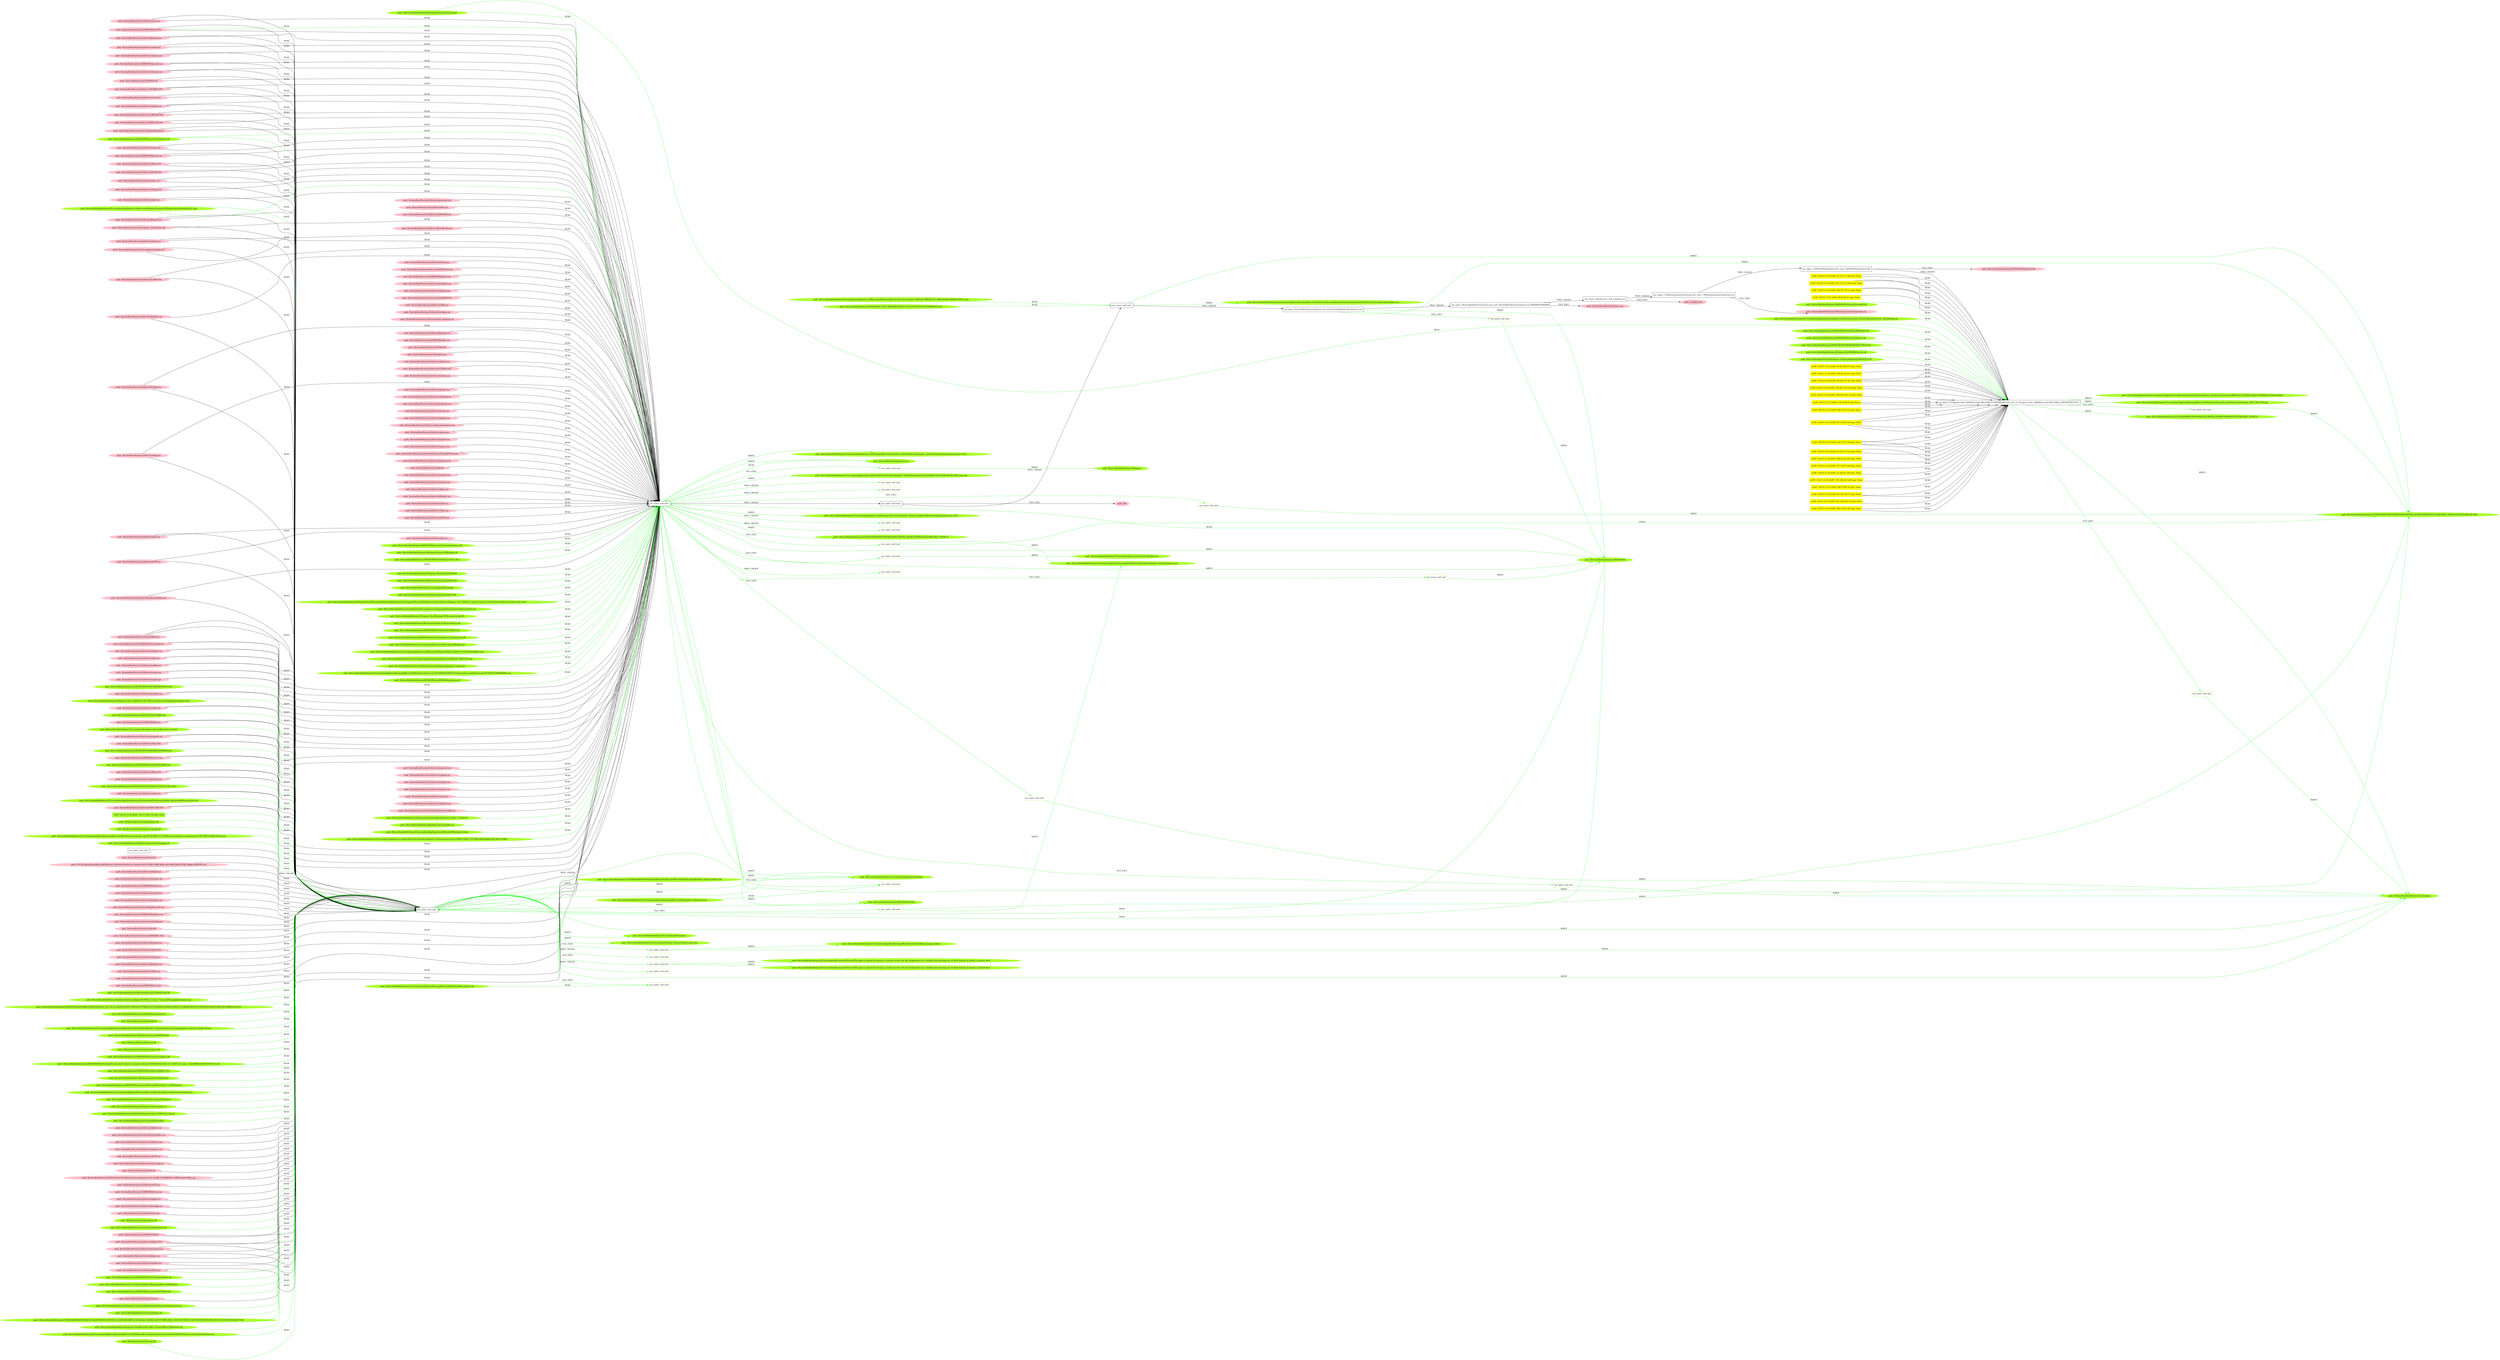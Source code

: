 digraph {
	rankdir=LR
	71 [label="exe_name: null cmd: " color=black shape=box style=solid]
	583 [label="exe_name: null cmd: " color=greenyellow shape=box style=solid]
	71 -> 583 [label=FILE_EXEC color=green]
	71 [label="exe_name: null cmd: " color=black shape=box style=solid]
	587 [label="exe_name: null cmd: " color=greenyellow shape=box style=solid]
	71 -> 587 [label=FILE_EXEC color=green]
	71 [label="exe_name: null cmd: " color=black shape=box style=solid]
	591 [label="exe_name: null cmd: " color=greenyellow shape=box style=solid]
	71 -> 591 [label=FILE_EXEC color=green]
	71 [label="exe_name: null cmd: " color=black shape=box style=solid]
	603 [label="exe_name: null cmd: " color=greenyellow shape=box style=solid]
	71 -> 603 [label=FILE_EXEC color=green]
	59 [label="exe_name: null cmd: " color=black shape=box style=solid]
	606 [label="exe_name: null cmd: " color=greenyellow shape=box style=solid]
	59 -> 606 [label=FILE_EXEC color=green]
	59 [label="exe_name: null cmd: " color=black shape=box style=solid]
	610 [label="exe_name: null cmd: " color=greenyellow shape=box style=solid]
	59 -> 610 [label=FILE_EXEC color=green]
	59 [label="exe_name: null cmd: " color=black shape=box style=solid]
	618 [label="exe_name: null cmd: " color=greenyellow shape=box style=solid]
	59 -> 618 [label=FILE_EXEC color=green]
	59 [label="exe_name: null cmd: " color=black shape=box style=solid]
	620 [label="exe_name: null cmd: " color=greenyellow shape=box style=solid]
	59 -> 620 [label=FILE_EXEC color=green]
	59 [label="exe_name: null cmd: " color=black shape=box style=solid]
	626 [label="exe_name: null cmd: " color=greenyellow shape=box style=solid]
	59 -> 626 [label=FILE_EXEC color=green]
	59 [label="exe_name: null cmd: " color=black shape=box style=solid]
	628 [label="exe_name: null cmd: " color=greenyellow shape=box style=solid]
	59 -> 628 [label=FILE_EXEC color=green]
	59 [label="exe_name: null cmd: " color=black shape=box style=solid]
	648 [label="exe_name: null cmd: " color=greenyellow shape=box style=solid]
	59 -> 648 [label=FILE_EXEC color=green]
	59 [label="exe_name: null cmd: " color=black shape=box style=solid]
	652 [label="exe_name: null cmd: " color=greenyellow shape=box style=solid]
	59 -> 652 [label=FILE_EXEC color=green]
	16 [label="exe_name: /SystemRoot/System32/smss.exe cmd: /SystemRoot/System32/smss.exe" color=black shape=box style=solid]
	671 [label="exe_name: null cmd: " color=greenyellow shape=box style=solid]
	16 -> 671 [label=FILE_EXEC color=green]
	0 [label="exe_name: C:/Program Files (x86)/Microsoft Office/Office15/WINWORD.EXE cmd: /\"C:/Program Files (x86)/Microsoft Office/Office15/WINWORD.EXE/\"" color=black shape=box style=solid]
	683 [label="exe_name: null cmd: " color=greenyellow shape=box style=solid]
	0 -> 683 [label=FILE_EXEC color=green]
	0 [label="exe_name: C:/Program Files (x86)/Microsoft Office/Office15/WINWORD.EXE cmd: /\"C:/Program Files (x86)/Microsoft Office/Office15/WINWORD.EXE/\"" color=black shape=box style=solid]
	688 [label="exe_name: null cmd: " color=greenyellow shape=box style=solid]
	0 -> 688 [label=FILE_EXEC color=green]
	557 [label="path: /Device/HarddiskVolume2/WINDOWS" color=greenyellow shape=oval style=filled]
	59 [label="exe_name: null cmd: " color=black shape=box style=solid]
	557 -> 59 [label=READ color=green]
	566 [label="path: /Device/HarddiskVolume2/WINDOWS/system32/oleaut32.dll" color=greenyellow shape=oval style=filled]
	71 [label="exe_name: null cmd: " color=black shape=box style=solid]
	566 -> 71 [label=READ color=green]
	638 [label="path: /Device/HarddiskVolume2/Windows/System32/version.dll" color=greenyellow shape=oval style=filled]
	0 [label="exe_name: C:/Program Files (x86)/Microsoft Office/Office15/WINWORD.EXE cmd: /\"C:/Program Files (x86)/Microsoft Office/Office15/WINWORD.EXE/\"" color=black shape=box style=solid]
	638 -> 0 [label=READ color=green]
	681 [label="path: /Device/HarddiskVolume2/WINDOWS/system32/netutils.dll" color=greenyellow shape=oval style=filled]
	0 [label="exe_name: C:/Program Files (x86)/Microsoft Office/Office15/WINWORD.EXE cmd: /\"C:/Program Files (x86)/Microsoft Office/Office15/WINWORD.EXE/\"" color=black shape=box style=solid]
	681 -> 0 [label=READ color=green]
	612 [label="path: /Device/HarddiskVolume2/WINDOWS/system32/wbem/wbemprox.dll" color=greenyellow shape=oval style=filled]
	59 [label="exe_name: null cmd: " color=black shape=box style=solid]
	612 -> 59 [label=READ color=green]
	590 [label="path: /Device/HarddiskVolume2/Windows/System32/WINSTA.dll" color=greenyellow shape=oval style=filled]
	71 [label="exe_name: null cmd: " color=black shape=box style=solid]
	590 -> 71 [label=READ color=green]
	59 [label="exe_name: null cmd: " color=black shape=box style=solid]
	609 [label="path: /Device/HarddiskVolume2/Users/admin/AppData/Local/Packages/Microsoft.Windows.ContentDeliveryManager_cw5n1h2txyewy/Settings/settings.dat.LOG1" color=greenyellow shape=oval style=filled]
	59 -> 609 [label=WRITE color=green]
	564 [label="path: /Windows/System32/mtxclu.dll" color=greenyellow shape=oval style=filled]
	71 [label="exe_name: null cmd: " color=black shape=box style=solid]
	564 -> 71 [label=READ color=green]
	580 [label="path: /Windows/System32/wbem/wmiprov.dll" color=greenyellow shape=oval style=filled]
	71 [label="exe_name: null cmd: " color=black shape=box style=solid]
	580 -> 71 [label=READ color=green]
	581 [label="path: /Device/HarddiskVolume2/WINDOWS/system32/combase.dll" color=greenyellow shape=oval style=filled]
	71 [label="exe_name: null cmd: " color=black shape=box style=solid]
	581 -> 71 [label=READ color=green]
	560 [label="path: /Device/HarddiskVolume2/WINDOWS/WinSxS/amd64_microsoft.windows.common-controls_6595b64144ccf1df_6.0.16299.125_none_15cbcf8893620c09/COMCTL32.dll" color=greenyellow shape=oval style=filled]
	71 [label="exe_name: null cmd: " color=black shape=box style=solid]
	560 -> 71 [label=READ color=green]
	558 [label="path: /Device/HarddiskVolume2/WINDOWS/system32/IMM32.DLL" color=greenyellow shape=oval style=filled]
	71 [label="exe_name: null cmd: " color=black shape=box style=solid]
	558 -> 71 [label=READ color=green]
	594 [label="path: /Device/HarddiskVolume2/Windows/System32/shlwapi.dll" color=greenyellow shape=oval style=filled]
	71 [label="exe_name: null cmd: " color=black shape=box style=solid]
	594 -> 71 [label=READ color=green]
	644 [label="path: /Device/HarddiskVolume2/Windows/System32/filemgmt.dll" color=greenyellow shape=oval style=filled]
	59 [label="exe_name: null cmd: " color=black shape=box style=solid]
	644 -> 59 [label=READ color=green]
	599 [label="path: /Device/HarddiskVolume2/WINDOWS/system32/Microsoft/Protect/S-1-5-18/Preferred" color=greenyellow shape=oval style=filled]
	71 [label="exe_name: null cmd: " color=black shape=box style=solid]
	599 -> 71 [label=READ color=green]
	634 [label="path: /Device/HarddiskVolume2/WINDOWS/SYSTEM32/LOCALE.NLS" color=greenyellow shape=oval style=filled]
	59 [label="exe_name: null cmd: " color=black shape=box style=solid]
	634 -> 59 [label=READ color=green]
	549 [label="path: /Device/HarddiskVolume2/Users/admin/AppData/Roaming/Microsoft/Windows/Recent/AutomaticDestinations" color=greenyellow shape=oval style=filled]
	71 [label="exe_name: null cmd: " color=black shape=box style=solid]
	549 -> 71 [label=READ color=green]
	544 [label="path: /Device/HarddiskVolume2/Users/admin/Documents/desktop.ini" color=greenyellow shape=oval style=filled]
	71 [label="exe_name: null cmd: " color=black shape=box style=solid]
	544 -> 71 [label=READ color=green]
	601 [label="path: /Device/HarddiskVolume2/Program Files/windows nt" color=greenyellow shape=oval style=filled]
	71 [label="exe_name: null cmd: " color=black shape=box style=solid]
	601 -> 71 [label=READ color=green]
	562 [label="path: /Device/HarddiskVolume2/WINDOWS/system32/en-US/MFC42u.dll.mui" color=greenyellow shape=oval style=filled]
	71 [label="exe_name: null cmd: " color=black shape=box style=solid]
	562 -> 71 [label=READ color=green]
	546 [label="path: /Device/HarddiskVolume2/Users/Public/Desktop" color=greenyellow shape=oval style=filled]
	71 [label="exe_name: null cmd: " color=black shape=box style=solid]
	546 -> 71 [label=READ color=green]
	575 [label="path: /Device/HarddiskVolume2/Users/admin/AppData/Local" color=greenyellow shape=oval style=filled]
	71 [label="exe_name: null cmd: " color=black shape=box style=solid]
	575 -> 71 [label=READ color=green]
	570 [label="path: /Device/HarddiskVolume2/Users/admin/AppData/Local/Microsoft/Windows/Explorer/ThumbCacheToDelete/thm3C.tmp" color=greenyellow shape=oval style=filled]
	59 [label="exe_name: null cmd: " color=black shape=box style=solid]
	570 -> 59 [label=READ color=green]
	570 [label="path: /Device/HarddiskVolume2/Users/admin/AppData/Local/Microsoft/Windows/Explorer/ThumbCacheToDelete/thm3C.tmp" color=greenyellow shape=oval style=filled]
	71 [label="exe_name: null cmd: " color=black shape=box style=solid]
	570 -> 71 [label=READ color=green]
	640 [label="path: /Device/HarddiskVolume2/Program Files/OpenSSH-Win64" color=greenyellow shape=oval style=filled]
	59 [label="exe_name: null cmd: " color=black shape=box style=solid]
	640 -> 59 [label=READ color=green]
	638 [label="path: /Device/HarddiskVolume2/Windows/System32/version.dll" color=greenyellow shape=oval style=filled]
	59 [label="exe_name: null cmd: " color=black shape=box style=solid]
	638 -> 59 [label=READ color=green]
	650 [label="path: /Device/HarddiskVolume2/Windows/System32/winmm.dll" color=greenyellow shape=oval style=filled]
	59 [label="exe_name: null cmd: " color=black shape=box style=solid]
	650 -> 59 [label=READ color=green]
	574 [label="path: /Device/HarddiskVolume2/WINDOWS/SYSTEM32/kernelbase.dll" color=greenyellow shape=oval style=filled]
	71 [label="exe_name: null cmd: " color=black shape=box style=solid]
	574 -> 71 [label=READ color=green]
	572 [label="path: /Device/HarddiskVolume2/Users/admin/AppData/Roaming/Microsoft/Windows" color=greenyellow shape=oval style=filled]
	71 [label="exe_name: null cmd: " color=black shape=box style=solid]
	572 -> 71 [label=READ color=green]
	654 [label="path: /Device/HarddiskVolume2/Users/admin/Downloads" color=greenyellow shape=oval style=filled]
	59 [label="exe_name: null cmd: " color=black shape=box style=solid]
	654 -> 59 [label=READ color=green]
	686 [label="path: /Device/HarddiskVolume2/Users/admin/AppData/Roaming/Microsoft/Windows/Start Menu/Programs/System Tools/desktop.ini" color=greenyellow shape=oval style=filled]
	0 [label="exe_name: C:/Program Files (x86)/Microsoft Office/Office15/WINWORD.EXE cmd: /\"C:/Program Files (x86)/Microsoft Office/Office15/WINWORD.EXE/\"" color=black shape=box style=solid]
	686 -> 0 [label=READ color=green]
	676 [label="path: /Device/HarddiskVolume2/WINDOWS/SYSTEM32/WBEM/EN-US" color=greenyellow shape=oval style=filled]
	0 [label="exe_name: C:/Program Files (x86)/Microsoft Office/Office15/WINWORD.EXE cmd: /\"C:/Program Files (x86)/Microsoft Office/Office15/WINWORD.EXE/\"" color=black shape=box style=solid]
	676 -> 0 [label=READ color=green]
	596 [label="path: /Device/HarddiskVolume2/WINDOWS/system32/NOTEPAD.EXE" color=greenyellow shape=oval style=filled]
	71 [label="exe_name: null cmd: " color=black shape=box style=solid]
	596 -> 71 [label=READ color=green]
	662 [label="path: /Device/HarddiskVolume2/Windows/System32/dui70.dll" color=greenyellow shape=oval style=filled]
	59 [label="exe_name: null cmd: " color=black shape=box style=solid]
	662 -> 59 [label=READ color=green]
	557 [label="path: /Device/HarddiskVolume2/WINDOWS" color=greenyellow shape=oval style=filled]
	71 [label="exe_name: null cmd: " color=black shape=box style=solid]
	557 -> 71 [label=READ color=green]
	614 [label="path: /Device/HarddiskVolume2/ProgramData/Microsoft/Windows/AppRepository/Packages/Microsoft.Windows.ContentDeliveryManager_10.0.16299.15_neutral_neutral_cw5n1h2txyewy/ActivationStore.dat.LOG1" color=greenyellow shape=oval style=filled]
	59 [label="exe_name: null cmd: " color=black shape=box style=solid]
	614 -> 59 [label=READ color=green]
	598 [label="path: /Windows/System32/perfproc.dll" color=greenyellow shape=oval style=filled]
	71 [label="exe_name: null cmd: " color=black shape=box style=solid]
	598 -> 71 [label=READ color=green]
	602 [label="path: /Device/HarddiskVolume2/Users/desktop.ini" color=greenyellow shape=oval style=filled]
	71 [label="exe_name: null cmd: " color=black shape=box style=solid]
	602 -> 71 [label=READ color=green]
	670 [label="path: /Device/HarddiskVolume2/PROGRAM FILES (X86)/MICROSOFT OFFICE/OFFICE15/1033/WWINTL.DLL" color=greenyellow shape=oval style=filled]
	28 [label="exe_name: null cmd: " color=black shape=box style=solid]
	670 -> 28 [label=READ color=green]
	552 [label="path: /Device/HarddiskVolume2/USERS/ADMIN/APPDATA/LOCAL/MICROSOFT/OFFICE/15.0/WEBSERVICECACHE/ALLUSERS/CLIENTTEMPLATES.CONTENT.OFFICE.NET/SUPPORT-TEMPLATES-EN-US-MT16402400.PNG0" color=greenyellow shape=oval style=filled]
	71 [label="exe_name: null cmd: " color=black shape=box style=solid]
	552 -> 71 [label=READ color=green]
	543 [label="path: /Device/HarddiskVolume2/Program Files/Microsoft Office 15/root/Office15/Winword.exe" color=greenyellow shape=oval style=filled]
	71 [label="exe_name: null cmd: " color=black shape=box style=solid]
	543 -> 71 [label=READ color=green]
	0 [label="exe_name: C:/Program Files (x86)/Microsoft Office/Office15/WINWORD.EXE cmd: /\"C:/Program Files (x86)/Microsoft Office/Office15/WINWORD.EXE/\"" color=black shape=box style=solid]
	678 [label="path: /Device/HarddiskVolume2/Users/admin/AppData/Roaming/Microsoft/Windows/Themes/CachedFiles/CachedImage_1024_768_POS4.jpg" color=greenyellow shape=oval style=filled]
	0 -> 678 [label=WRITE color=green]
	613 [label="path: /Device/HarddiskVolume2/Users" color=greenyellow shape=oval style=filled]
	59 [label="exe_name: null cmd: " color=black shape=box style=solid]
	613 -> 59 [label=READ color=green]
	563 [label="path: /Device/HarddiskVolume2/Users/admin/AppData/Roaming/Microsoft/Windows/Recent/AutomaticDestinations/f01b4d95cf55d32a.automaticDestinations-ms" color=greenyellow shape=oval style=filled]
	71 [label="exe_name: null cmd: " color=black shape=box style=solid]
	563 -> 71 [label=READ color=green]
	615 [label="path: /Device/HarddiskVolume2/salt/bin/Lib/site-packages/cryptography/hazmat/backends/interfaces.pyc" color=greenyellow shape=oval style=filled]
	59 [label="exe_name: null cmd: " color=black shape=box style=solid]
	615 -> 59 [label=READ color=green]
	663 [label="path: /Device/HarddiskVolume2/Program Files/Windows NT/Accessories/en-US" color=greenyellow shape=oval style=filled]
	59 [label="exe_name: null cmd: " color=black shape=box style=solid]
	663 -> 59 [label=READ color=green]
	535 [label="path: /Windows/System32/cscapi.dll" color=greenyellow shape=oval style=filled]
	71 [label="exe_name: null cmd: " color=black shape=box style=solid]
	535 -> 71 [label=READ color=green]
	687 [label="path: /Device/HarddiskVolume2/WINDOWS/system32/rpcss.dll" color=greenyellow shape=oval style=filled]
	0 [label="exe_name: C:/Program Files (x86)/Microsoft Office/Office15/WINWORD.EXE cmd: /\"C:/Program Files (x86)/Microsoft Office/Office15/WINWORD.EXE/\"" color=black shape=box style=solid]
	687 -> 0 [label=READ color=green]
	645 [label="path: /Device/HarddiskVolume2/Windows/System32/NetworkStatus.dll" color=greenyellow shape=oval style=filled]
	59 [label="exe_name: null cmd: " color=black shape=box style=solid]
	645 -> 59 [label=READ color=green]
	665 [label="path: /Device/HarddiskVolume2/WINDOWS/SYSTEM32/AUTHEXT.DLL" color=greenyellow shape=oval style=filled]
	59 [label="exe_name: null cmd: " color=black shape=box style=solid]
	665 -> 59 [label=READ color=green]
	540 [label="path: /Device/HarddiskVolume2/WINDOWS/SYSWOW64/ADVAPI32.DLL" color=greenyellow shape=oval style=filled]
	71 [label="exe_name: null cmd: " color=black shape=box style=solid]
	540 -> 71 [label=READ color=green]
	661 [label="path: /Device/HarddiskVolume2/WINDOWS/system32/windows.staterepository.dll" color=greenyellow shape=oval style=filled]
	59 [label="exe_name: null cmd: " color=black shape=box style=solid]
	661 -> 59 [label=READ color=green]
	59 [label="exe_name: null cmd: " color=black shape=box style=solid]
	571 [label="path: /Device/HarddiskVolume2/WINDOWS/TEMP" color=greenyellow shape=oval style=filled]
	59 -> 571 [label=WRITE color=green]
	71 [label="exe_name: null cmd: " color=black shape=box style=solid]
	568 [label="path: /Device/HarddiskVolume2/USERS/ADMIN/APPDATA/ROAMING/MOZILLA/FIREFOX/PROFILES/LXKEHH21.DEFAULT/PLACES.SQLITE-WAL" color=greenyellow shape=oval style=filled]
	71 -> 568 [label=WRITE color=green]
	639 [label="path: /Device/HarddiskVolume2/Users/admin/Documents/Documents/Book9.xlsx" color=greenyellow shape=oval style=filled]
	59 [label="exe_name: null cmd: " color=black shape=box style=solid]
	639 -> 59 [label=READ color=green]
	71 [label="exe_name: null cmd: " color=black shape=box style=solid]
	550 [label="path: /Device/HarddiskVolume2/Users/admin/AppData/Local/Temp" color=greenyellow shape=oval style=filled]
	71 -> 550 [label=WRITE color=green]
	606 [label="exe_name: null cmd: " color=greenyellow shape=box style=solid]
	604 [label="path: /Device/HarddiskVolume2/Users/admin/AppData/Roaming/Mozilla/Firefox/Profiles/lxkehh21.default/xulstore.json" color=greenyellow shape=oval style=filled]
	606 -> 604 [label=WRITE color=green]
	606 [label="exe_name: null cmd: " color=greenyellow shape=box style=solid]
	568 [label="path: /Device/HarddiskVolume2/USERS/ADMIN/APPDATA/ROAMING/MOZILLA/FIREFOX/PROFILES/LXKEHH21.DEFAULT/PLACES.SQLITE-WAL" color=greenyellow shape=oval style=filled]
	606 -> 568 [label=WRITE color=green]
	59 [label="exe_name: null cmd: " color=black shape=box style=solid]
	659 [label="path: /Device/HarddiskVolume2/Users/darpa/AppData/Local/Packages/Microsoft.Windows.Photos_8wekyb3d8bbwe/Settings/settings.dat.LOG1" color=greenyellow shape=oval style=filled]
	59 -> 659 [label=WRITE color=green]
	559 [label="path: /Device/HarddiskVolume2/Program Files (x86)/Microsoft Office/Templates/1033/AdjacencyReport.dotx" color=greenyellow shape=oval style=filled]
	71 [label="exe_name: null cmd: " color=black shape=box style=solid]
	559 -> 71 [label=READ color=green]
	71 [label="exe_name: null cmd: " color=black shape=box style=solid]
	571 [label="path: /Device/HarddiskVolume2/WINDOWS/TEMP" color=greenyellow shape=oval style=filled]
	71 -> 571 [label=WRITE color=green]
	0 [label="exe_name: C:/Program Files (x86)/Microsoft Office/Office15/WINWORD.EXE cmd: /\"C:/Program Files (x86)/Microsoft Office/Office15/WINWORD.EXE/\"" color=black shape=box style=solid]
	541 [label="path: /Device/HarddiskVolume2/Users/admin" color=greenyellow shape=oval style=filled]
	0 -> 541 [label=WRITE color=green]
	71 [label="exe_name: null cmd: " color=black shape=box style=solid]
	545 [label="path: /Device/HarddiskVolume2/Users/admin/Documents" color=greenyellow shape=oval style=filled]
	71 -> 545 [label=WRITE color=green]
	679 [label="path: /Device/HarddiskVolume2/WINDOWS/SYSWOW64/DHCPCSVC6.DLL" color=greenyellow shape=oval style=filled]
	0 [label="exe_name: C:/Program Files (x86)/Microsoft Office/Office15/WINWORD.EXE cmd: /\"C:/Program Files (x86)/Microsoft Office/Office15/WINWORD.EXE/\"" color=black shape=box style=solid]
	679 -> 0 [label=READ color=green]
	71 [label="exe_name: null cmd: " color=black shape=box style=solid]
	541 [label="path: /Device/HarddiskVolume2/Users/admin" color=greenyellow shape=oval style=filled]
	71 -> 541 [label=WRITE color=green]
	553 [label="path: /Device/HarddiskVolume2/$EXTEND/$USNJRNL:$J" color=greenyellow shape=oval style=filled]
	71 [label="exe_name: null cmd: " color=black shape=box style=solid]
	553 -> 71 [label=READ color=green]
	566 [label="path: /Device/HarddiskVolume2/WINDOWS/system32/oleaut32.dll" color=greenyellow shape=oval style=filled]
	59 [label="exe_name: null cmd: " color=black shape=box style=solid]
	566 -> 59 [label=READ color=green]
	668 [label="path: /Device/HarddiskVolume2/Users/admin/AppData/Local/Microsoft/Windows/INetCache/Content.Word/~WRS{0CC9BF4D-7211-460E-B95B-1840BFF49051}.tmp" color=greenyellow shape=oval style=filled]
	28 [label="exe_name: null cmd: " color=black shape=box style=solid]
	668 -> 28 [label=READ color=green]
	625 [label="path: /Device/HarddiskVolume2/Users/admin/AppData/Local/Microsoft/Windows/INetCache/IE/1UGYV3ZA/NLRJKIIZ.htm" color=greenyellow shape=oval style=filled]
	59 [label="exe_name: null cmd: " color=black shape=box style=solid]
	625 -> 59 [label=READ color=green]
	560 [label="path: /Device/HarddiskVolume2/WINDOWS/WinSxS/amd64_microsoft.windows.common-controls_6595b64144ccf1df_6.0.16299.125_none_15cbcf8893620c09/COMCTL32.dll" color=greenyellow shape=oval style=filled]
	71 [label="exe_name: null cmd: " color=black shape=box style=solid]
	560 -> 71 [label=READ color=green]
	578 [label="path: /Device/HarddiskVolume2/Users/admin/Desktop/~$w.suzukicycles.com.docx" color=greenyellow shape=oval style=filled]
	71 [label="exe_name: null cmd: " color=black shape=box style=solid]
	578 -> 71 [label=READ color=green]
	539 [label="path: /Device/HarddiskVolume2/WINDOWS/SYSWOW64/NTMARTA.DLL" color=greenyellow shape=oval style=filled]
	71 [label="exe_name: null cmd: " color=black shape=box style=solid]
	539 -> 71 [label=READ color=green]
	71 [label="exe_name: null cmd: " color=black shape=box style=solid]
	593 [label="path: /Device/HarddiskVolume2/Users/admin/Desktop/~$w.macrumors.com.docx" color=greenyellow shape=oval style=filled]
	71 -> 593 [label=WRITE color=green]
	664 [label="path: /Device/HarddiskVolume2/Users/admin/AppData/Roaming/Microsoft/Word/~WRL0729.tmp" color=greenyellow shape=oval style=filled]
	59 [label="exe_name: null cmd: " color=black shape=box style=solid]
	664 -> 59 [label=READ color=green]
	547 [label="path: /Device/HarddiskVolume2/WINDOWS/SYSTEM32/WOW64.DLL" color=greenyellow shape=oval style=filled]
	71 [label="exe_name: null cmd: " color=black shape=box style=solid]
	547 -> 71 [label=READ color=green]
	624 [label="path: /Device/HarddiskVolume2/salt/bin/Lib/site-packages/packaging/_compat.pyc" color=greenyellow shape=oval style=filled]
	59 [label="exe_name: null cmd: " color=black shape=box style=solid]
	624 -> 59 [label=READ color=green]
	587 [label="exe_name: null cmd: " color=greenyellow shape=box style=solid]
	541 [label="path: /Device/HarddiskVolume2/Users/admin" color=greenyellow shape=oval style=filled]
	587 -> 541 [label=WRITE color=green]
	587 [label="exe_name: null cmd: " color=greenyellow shape=box style=solid]
	589 [label="path: /Device/HarddiskVolume2/Users/admin/AppData/Roaming/Mozilla/Firefox/Profiles/j1y1apqs.default" color=greenyellow shape=oval style=filled]
	587 -> 589 [label=WRITE color=green]
	71 [label="exe_name: null cmd: " color=black shape=box style=solid]
	550 [label="path: /Device/HarddiskVolume2/Users/admin/AppData/Local/Temp" color=greenyellow shape=oval style=filled]
	71 -> 550 [label=WRITE color=green]
	576 [label="path: /Device/HarddiskVolume2/WINDOWS/SYSTEM32/EN-US/ESENT.DLL.MUI" color=greenyellow shape=oval style=filled]
	71 [label="exe_name: null cmd: " color=black shape=box style=solid]
	576 -> 71 [label=READ color=green]
	542 [label="path: /Device/HarddiskVolume2/Users/admin/AppData/Roaming/Thunderbird/Profiles/xxsq346m.default/addonStartup.json.lz4" color=greenyellow shape=oval style=filled]
	71 [label="exe_name: null cmd: " color=black shape=box style=solid]
	542 -> 71 [label=READ color=green]
	680 [label="path: /Device/HarddiskVolume2/Windows/SysWOW64/mscms.dll" color=greenyellow shape=oval style=filled]
	0 [label="exe_name: C:/Program Files (x86)/Microsoft Office/Office15/WINWORD.EXE cmd: /\"C:/Program Files (x86)/Microsoft Office/Office15/WINWORD.EXE/\"" color=black shape=box style=solid]
	680 -> 0 [label=READ color=green]
	59 [label="exe_name: null cmd: " color=black shape=box style=solid]
	550 [label="path: /Device/HarddiskVolume2/Users/admin/AppData/Local/Temp" color=greenyellow shape=oval style=filled]
	59 -> 550 [label=WRITE color=green]
	59 [label="exe_name: null cmd: " color=black shape=box style=solid]
	550 [label="path: /Device/HarddiskVolume2/Users/admin/AppData/Local/Temp" color=greenyellow shape=oval style=filled]
	59 -> 550 [label=WRITE color=green]
	595 [label="srcIP: 128.55.12.56 dstIP: 128.11.100.130 type: None" color=greenyellow shape=box style=filled]
	71 [label="exe_name: null cmd: " color=black shape=box style=solid]
	595 -> 71 [label=READ color=green]
	603 [label="exe_name: null cmd: " color=greenyellow shape=box style=solid]
	568 [label="path: /Device/HarddiskVolume2/USERS/ADMIN/APPDATA/ROAMING/MOZILLA/FIREFOX/PROFILES/LXKEHH21.DEFAULT/PLACES.SQLITE-WAL" color=greenyellow shape=oval style=filled]
	603 -> 568 [label=WRITE color=green]
	675 [label="path: /Device/HarddiskVolume2/Program Files/mozilla/firefox/WSOCK32.dll" color=greenyellow shape=oval style=filled]
	0 [label="exe_name: C:/Program Files (x86)/Microsoft Office/Office15/WINWORD.EXE cmd: /\"C:/Program Files (x86)/Microsoft Office/Office15/WINWORD.EXE/\"" color=black shape=box style=solid]
	675 -> 0 [label=READ color=green]
	579 [label="path: /Windows/System32/winmmbase.dll" color=greenyellow shape=oval style=filled]
	71 [label="exe_name: null cmd: " color=black shape=box style=solid]
	579 -> 71 [label=READ color=green]
	561 [label="path: /Windows/System32/windows.storage.dll" color=greenyellow shape=oval style=filled]
	71 [label="exe_name: null cmd: " color=black shape=box style=solid]
	561 -> 71 [label=READ color=green]
	71 [label="exe_name: null cmd: " color=black shape=box style=solid]
	537 [label="exe_name: null cmd: " color=greenyellow shape=box style=solid]
	71 -> 537 [label=PROC_CREATE color=green]
	71 [label="exe_name: null cmd: " color=black shape=box style=solid]
	555 [label="exe_name: null cmd: " color=greenyellow shape=box style=solid]
	71 -> 555 [label=PROC_CREATE color=green]
	603 [label="exe_name: null cmd: " color=greenyellow shape=box style=solid]
	604 [label="path: /Device/HarddiskVolume2/Users/admin/AppData/Roaming/Mozilla/Firefox/Profiles/lxkehh21.default/xulstore.json" color=greenyellow shape=oval style=filled]
	603 -> 604 [label=WRITE color=green]
	671 [label="exe_name: null cmd: " color=greenyellow shape=box style=solid]
	557 [label="path: /Device/HarddiskVolume2/WINDOWS" color=greenyellow shape=oval style=filled]
	671 -> 557 [label=WRITE color=green]
	59 [label="exe_name: null cmd: " color=black shape=box style=solid]
	651 [label="exe_name: null cmd: " color=greenyellow shape=box style=solid]
	59 -> 651 [label=PROC_CREATE color=green]
	660 [label="path: /Device/HarddiskVolume2/Users/admin/AppData/Roaming/Microsoft/Word/www.lyriczz.com307380500258562716/www.lyriczz.com((Autosaved-307380721304996688)).asd" color=greenyellow shape=oval style=filled]
	59 [label="exe_name: null cmd: " color=black shape=box style=solid]
	660 -> 59 [label=READ color=green]
	683 [label="exe_name: null cmd: " color=greenyellow shape=box style=solid]
	568 [label="path: /Device/HarddiskVolume2/USERS/ADMIN/APPDATA/ROAMING/MOZILLA/FIREFOX/PROFILES/LXKEHH21.DEFAULT/PLACES.SQLITE-WAL" color=greenyellow shape=oval style=filled]
	683 -> 568 [label=WRITE color=green]
	59 [label="exe_name: null cmd: " color=black shape=box style=solid]
	632 [label="exe_name: null cmd: " color=greenyellow shape=box style=solid]
	59 -> 632 [label=PROC_CREATE color=green]
	71 [label="exe_name: null cmd: " color=black shape=box style=solid]
	541 [label="path: /Device/HarddiskVolume2/Users/admin" color=greenyellow shape=oval style=filled]
	71 -> 541 [label=WRITE color=green]
	583 [label="exe_name: null cmd: " color=greenyellow shape=box style=solid]
	585 [label="path: /Device/HarddiskVolume2/Users/admin/Documents/Pictures/The game is played by moving a crosshair across the sky background via a trackball and pressing one of three buttons to launch a counte1.docx" color=greenyellow shape=oval style=filled]
	583 -> 585 [label=WRITE color=green]
	583 [label="exe_name: null cmd: " color=greenyellow shape=box style=solid]
	584 [label="path: /Device/HarddiskVolume2/Users/admin/Documents/Pictures/The game is played by moving a crosshair across the sky background via a trackball and pressing one of three buttons to launch a counte6.docx" color=greenyellow shape=oval style=filled]
	583 -> 584 [label=WRITE color=green]
	16 [label="exe_name: /SystemRoot/System32/smss.exe cmd: /SystemRoot/System32/smss.exe" color=black shape=box style=solid]
	568 [label="path: /Device/HarddiskVolume2/USERS/ADMIN/APPDATA/ROAMING/MOZILLA/FIREFOX/PROFILES/LXKEHH21.DEFAULT/PLACES.SQLITE-WAL" color=greenyellow shape=oval style=filled]
	16 -> 568 [label=WRITE color=green]
	637 [label="path: /Device/HarddiskVolume2/WINDOWS/sysWOW64/wscinterop.dll" color=greenyellow shape=oval style=filled]
	59 [label="exe_name: null cmd: " color=black shape=box style=solid]
	637 -> 59 [label=READ color=green]
	569 [label="path: /Device/HarddiskVolume2/Users/admin/AppData/Roaming/Microsoft/Word/www.chadwicks.com307383060337731906/www.chadwicks.com((Autosaved-307384191390014976)).asd" color=greenyellow shape=oval style=filled]
	71 [label="exe_name: null cmd: " color=black shape=box style=solid]
	569 -> 71 [label=READ color=green]
	59 [label="exe_name: null cmd: " color=black shape=box style=solid]
	557 [label="path: /Device/HarddiskVolume2/WINDOWS" color=greenyellow shape=oval style=filled]
	59 -> 557 [label=WRITE color=green]
	28 [label="exe_name: null cmd: " color=black shape=box style=solid]
	568 [label="path: /Device/HarddiskVolume2/USERS/ADMIN/APPDATA/ROAMING/MOZILLA/FIREFOX/PROFILES/LXKEHH21.DEFAULT/PLACES.SQLITE-WAL" color=greenyellow shape=oval style=filled]
	28 -> 568 [label=WRITE color=green]
	610 [label="exe_name: null cmd: " color=greenyellow shape=box style=solid]
	557 [label="path: /Device/HarddiskVolume2/WINDOWS" color=greenyellow shape=oval style=filled]
	610 -> 557 [label=WRITE color=green]
	628 [label="exe_name: null cmd: " color=greenyellow shape=box style=solid]
	568 [label="path: /Device/HarddiskVolume2/USERS/ADMIN/APPDATA/ROAMING/MOZILLA/FIREFOX/PROFILES/LXKEHH21.DEFAULT/PLACES.SQLITE-WAL" color=greenyellow shape=oval style=filled]
	628 -> 568 [label=WRITE color=green]
	16 [label="exe_name: /SystemRoot/System32/smss.exe cmd: /SystemRoot/System32/smss.exe" color=black shape=box style=solid]
	557 [label="path: /Device/HarddiskVolume2/WINDOWS" color=greenyellow shape=oval style=filled]
	16 -> 557 [label=WRITE color=green]
	567 [label="path: /Device/HarddiskVolume2/Windows/System32/imagehlp.dll" color=greenyellow shape=oval style=filled]
	71 [label="exe_name: null cmd: " color=black shape=box style=solid]
	567 -> 71 [label=READ color=green]
	648 [label="exe_name: null cmd: " color=greenyellow shape=box style=solid]
	649 [label="path: /Device/HarddiskVolume2/Windows" color=greenyellow shape=oval style=filled]
	648 -> 649 [label=WRITE color=green]
	592 [label="path: /Device/HarddiskVolume2/Users/admin/AppData/Roaming/Microsoft/Windows/Recent/jpas.lnk" color=greenyellow shape=oval style=filled]
	591 [label="exe_name: null cmd: " color=greenyellow shape=box style=solid]
	592 -> 591 [label=READ color=green]
	202 [label="exe_name: null cmd: " color=black shape=box style=solid]
	71 [label="exe_name: null cmd: " color=black shape=box style=solid]
	202 -> 71 [label=PROC_CREATE color=black]
	254 [label="path: /SystemRoot/system32/hal.dll" color=pink shape=oval style=filled]
	71 [label="exe_name: null cmd: " color=black shape=box style=solid]
	254 -> 71 [label=READ color=black]
	464 [label="path: /SystemRoot/system32/mcupdate_GenuineIntel.dll" color=pink shape=oval style=filled]
	71 [label="exe_name: null cmd: " color=black shape=box style=solid]
	464 -> 71 [label=READ color=black]
	163 [label="path: /??/C:/ProgramData/Microsoft/Windows Defender/Definition Updates/{807F2DBE-28BD-40AF-A418-64E3A4B1EFBE}/MpKslce48630e.sys" color=pink shape=oval style=filled]
	71 [label="exe_name: null cmd: " color=black shape=box style=solid]
	163 -> 71 [label=READ color=black]
	229 [label="path: /SystemRoot/System32/drivers/fileinfo.sys" color=pink shape=oval style=filled]
	71 [label="exe_name: null cmd: " color=black shape=box style=solid]
	229 -> 71 [label=READ color=black]
	241 [label="path: /SystemRoot/System32/drivers/mouclass.sys" color=pink shape=oval style=filled]
	71 [label="exe_name: null cmd: " color=black shape=box style=solid]
	241 -> 71 [label=READ color=black]
	247 [label="path: /SystemRoot/System32/DRIVERS/netbt.sys" color=pink shape=oval style=filled]
	71 [label="exe_name: null cmd: " color=black shape=box style=solid]
	247 -> 71 [label=READ color=black]
	252 [label="path: /SystemRoot/system32/drivers/mssecflt.sys" color=pink shape=oval style=filled]
	71 [label="exe_name: null cmd: " color=black shape=box style=solid]
	252 -> 71 [label=READ color=black]
	257 [label="path: /SystemRoot/System32/drivers/partmgr.sys" color=pink shape=oval style=filled]
	71 [label="exe_name: null cmd: " color=black shape=box style=solid]
	257 -> 71 [label=READ color=black]
	263 [label="path: /SystemRoot/System32/drivers/intelppm.sys" color=pink shape=oval style=filled]
	71 [label="exe_name: null cmd: " color=black shape=box style=solid]
	263 -> 71 [label=READ color=black]
	270 [label="path: /SystemRoot/system32/drivers/WppRecorder.sys" color=pink shape=oval style=filled]
	71 [label="exe_name: null cmd: " color=black shape=box style=solid]
	270 -> 71 [label=READ color=black]
	271 [label="path: /SystemRoot/System32/drivers/HIDCLASS.SYS" color=pink shape=oval style=filled]
	71 [label="exe_name: null cmd: " color=black shape=box style=solid]
	271 -> 71 [label=READ color=black]
	275 [label="path: /SystemRoot/System32/drivers/ataport.SYS" color=pink shape=oval style=filled]
	71 [label="exe_name: null cmd: " color=black shape=box style=solid]
	275 -> 71 [label=READ color=black]
	277 [label="path: /SystemRoot/System32/win32kbase.sys" color=pink shape=oval style=filled]
	71 [label="exe_name: null cmd: " color=black shape=box style=solid]
	277 -> 71 [label=READ color=black]
	284 [label="path: /SystemRoot/system32/DRIVERS/perfmon.sys" color=pink shape=oval style=filled]
	71 [label="exe_name: null cmd: " color=black shape=box style=solid]
	284 -> 71 [label=READ color=black]
	285 [label="path: /SystemRoot/System32/drivers/watchdog.sys" color=pink shape=oval style=filled]
	71 [label="exe_name: null cmd: " color=black shape=box style=solid]
	285 -> 71 [label=READ color=black]
	287 [label="path: /SystemRoot/System32/drivers/volmgr.sys" color=pink shape=oval style=filled]
	71 [label="exe_name: null cmd: " color=black shape=box style=solid]
	287 -> 71 [label=READ color=black]
	295 [label="path: /SystemRoot/System32/cdd.dll" color=pink shape=oval style=filled]
	71 [label="exe_name: null cmd: " color=black shape=box style=solid]
	295 -> 71 [label=READ color=black]
	297 [label="path: /SystemRoot/system32/drivers/SleepStudyHelper.sys" color=pink shape=oval style=filled]
	71 [label="exe_name: null cmd: " color=black shape=box style=solid]
	297 -> 71 [label=READ color=black]
	303 [label="path: /SystemRoot/system32/drivers/afd.sys" color=pink shape=oval style=filled]
	71 [label="exe_name: null cmd: " color=black shape=box style=solid]
	303 -> 71 [label=READ color=black]
	309 [label="path: /SystemRoot/System32/drivers/HIDPARSE.SYS" color=pink shape=oval style=filled]
	71 [label="exe_name: null cmd: " color=black shape=box style=solid]
	309 -> 71 [label=READ color=black]
	311 [label="path: /SystemRoot/System32/drivers/msisadrv.sys" color=pink shape=oval style=filled]
	71 [label="exe_name: null cmd: " color=black shape=box style=solid]
	311 -> 71 [label=READ color=black]
	317 [label="path: /SystemRoot/system32/DRIVERS/tdx.sys" color=pink shape=oval style=filled]
	71 [label="exe_name: null cmd: " color=black shape=box style=solid]
	317 -> 71 [label=READ color=black]
	319 [label="path: /SystemRoot/System32/Drivers/Null.SYS" color=pink shape=oval style=filled]
	71 [label="exe_name: null cmd: " color=black shape=box style=solid]
	319 -> 71 [label=READ color=black]
	337 [label="path: /SystemRoot/System32/Drivers/Beep.SYS" color=pink shape=oval style=filled]
	71 [label="exe_name: null cmd: " color=black shape=box style=solid]
	337 -> 71 [label=READ color=black]
	343 [label="path: /SystemRoot/System32/drivers/monitor.sys" color=pink shape=oval style=filled]
	71 [label="exe_name: null cmd: " color=black shape=box style=solid]
	343 -> 71 [label=READ color=black]
	356 [label="path: /SystemRoot/System32/Drivers/Npfs.SYS" color=pink shape=oval style=filled]
	71 [label="exe_name: null cmd: " color=black shape=box style=solid]
	356 -> 71 [label=READ color=black]
	357 [label="path: /SystemRoot/system32/BOOTVID.dll" color=pink shape=oval style=filled]
	71 [label="exe_name: null cmd: " color=black shape=box style=solid]
	357 -> 71 [label=READ color=black]
	359 [label="path: /SystemRoot/system32/drivers/netbios.sys" color=pink shape=oval style=filled]
	71 [label="exe_name: null cmd: " color=black shape=box style=solid]
	359 -> 71 [label=READ color=black]
	362 [label="path: /SystemRoot/System32/drivers/tcpip.sys" color=pink shape=oval style=filled]
	71 [label="exe_name: null cmd: " color=black shape=box style=solid]
	362 -> 71 [label=READ color=black]
	363 [label="path: /SystemRoot/System32/drivers/gpuenergydrv.sys" color=pink shape=oval style=filled]
	71 [label="exe_name: null cmd: " color=black shape=box style=solid]
	363 -> 71 [label=READ color=black]
	372 [label="path: /SystemRoot/System32/Drivers/atapi.sys" color=pink shape=oval style=filled]
	71 [label="exe_name: null cmd: " color=black shape=box style=solid]
	372 -> 71 [label=READ color=black]
	376 [label="path: /SystemRoot/System32/drivers/mountmgr.sys" color=pink shape=oval style=filled]
	71 [label="exe_name: null cmd: " color=black shape=box style=solid]
	376 -> 71 [label=READ color=black]
	378 [label="path: /SystemRoot/System32/drivers/fwpkclnt.sys" color=pink shape=oval style=filled]
	71 [label="exe_name: null cmd: " color=black shape=box style=solid]
	378 -> 71 [label=READ color=black]
	386 [label="path: /SystemRoot/system32/drivers/tsusbhub.sys" color=pink shape=oval style=filled]
	71 [label="exe_name: null cmd: " color=black shape=box style=solid]
	386 -> 71 [label=READ color=black]
	393 [label="path: /SystemRoot/System32/drivers/kbdclass.sys" color=pink shape=oval style=filled]
	71 [label="exe_name: null cmd: " color=black shape=box style=solid]
	393 -> 71 [label=READ color=black]
	396 [label="path: /SystemRoot/System32/win32k.sys" color=pink shape=oval style=filled]
	71 [label="exe_name: null cmd: " color=black shape=box style=solid]
	396 -> 71 [label=READ color=black]
	398 [label="path: /SystemRoot/System32/win32kfull.sys" color=pink shape=oval style=filled]
	71 [label="exe_name: null cmd: " color=black shape=box style=solid]
	398 -> 71 [label=READ color=black]
	400 [label="path: /SystemRoot/System32/drivers/wfplwfs.sys" color=pink shape=oval style=filled]
	71 [label="exe_name: null cmd: " color=black shape=box style=solid]
	400 -> 71 [label=READ color=black]
	402 [label="path: /SystemRoot/System32/drivers/pci.sys" color=pink shape=oval style=filled]
	71 [label="exe_name: null cmd: " color=black shape=box style=solid]
	402 -> 71 [label=READ color=black]
	404 [label="path: /SystemRoot/System32/drivers/ksecdd.sys" color=pink shape=oval style=filled]
	71 [label="exe_name: null cmd: " color=black shape=box style=solid]
	404 -> 71 [label=READ color=black]
	410 [label="path: /SystemRoot/System32/drivers/rdpdr.sys" color=pink shape=oval style=filled]
	71 [label="exe_name: null cmd: " color=black shape=box style=solid]
	410 -> 71 [label=READ color=black]
	415 [label="path: /SystemRoot/System32/drivers/NdisVirtualBus.sys" color=pink shape=oval style=filled]
	71 [label="exe_name: null cmd: " color=black shape=box style=solid]
	415 -> 71 [label=READ color=black]
	420 [label="path: /SystemRoot/System32/drivers/swenum.sys" color=pink shape=oval style=filled]
	71 [label="exe_name: null cmd: " color=black shape=box style=solid]
	420 -> 71 [label=READ color=black]
	426 [label="path: /SystemRoot/system32/DRIVERS/TDI.SYS" color=pink shape=oval style=filled]
	71 [label="exe_name: null cmd: " color=black shape=box style=solid]
	426 -> 71 [label=READ color=black]
	426 [label="path: /SystemRoot/system32/DRIVERS/TDI.SYS" color=pink shape=oval style=filled]
	59 [label="exe_name: null cmd: " color=black shape=box style=solid]
	426 -> 59 [label=READ color=green]
	428 [label="path: /SystemRoot/system32/DRIVERS/ahcache.sys" color=pink shape=oval style=filled]
	71 [label="exe_name: null cmd: " color=black shape=box style=solid]
	428 -> 71 [label=READ color=black]
	431 [label="path: /SystemRoot/System32/drivers/rdyboost.sys" color=pink shape=oval style=filled]
	71 [label="exe_name: null cmd: " color=black shape=box style=solid]
	431 -> 71 [label=READ color=black]
	432 [label="path: /SystemRoot/System32/drivers/vdrvroot.sys" color=pink shape=oval style=filled]
	71 [label="exe_name: null cmd: " color=black shape=box style=solid]
	432 -> 71 [label=READ color=black]
	436 [label="path: /SystemRoot/System32/drivers/serenum.sys" color=pink shape=oval style=filled]
	71 [label="exe_name: null cmd: " color=black shape=box style=solid]
	436 -> 71 [label=READ color=black]
	438 [label="path: /SystemRoot/system32/PSHED.dll" color=pink shape=oval style=filled]
	71 [label="exe_name: null cmd: " color=black shape=box style=solid]
	438 -> 71 [label=READ color=black]
	440 [label="path: /SystemRoot/System32/drivers/PCIIDEX.SYS" color=pink shape=oval style=filled]
	71 [label="exe_name: null cmd: " color=black shape=box style=solid]
	440 -> 71 [label=READ color=black]
	446 [label="path: /SystemRoot/System32/drivers/ACPI.sys" color=pink shape=oval style=filled]
	71 [label="exe_name: null cmd: " color=black shape=box style=solid]
	446 -> 71 [label=READ color=black]
	454 [label="path: /SystemRoot/System32/Drivers/dump_atapi.sys" color=pink shape=oval style=filled]
	71 [label="exe_name: null cmd: " color=black shape=box style=solid]
	454 -> 71 [label=READ color=black]
	468 [label="path: /SystemRoot/system32/CI.dll" color=pink shape=oval style=filled]
	71 [label="exe_name: null cmd: " color=black shape=box style=solid]
	468 -> 71 [label=READ color=black]
	470 [label="path: /SystemRoot/System32/drivers/serial.sys" color=pink shape=oval style=filled]
	71 [label="exe_name: null cmd: " color=black shape=box style=solid]
	470 -> 71 [label=READ color=black]
	472 [label="path: /SystemRoot/System32/drivers/usbhub.sys" color=pink shape=oval style=filled]
	71 [label="exe_name: null cmd: " color=black shape=box style=solid]
	472 -> 71 [label=READ color=black]
	476 [label="path: /SystemRoot/System32/drivers/USBPORT.SYS" color=pink shape=oval style=filled]
	71 [label="exe_name: null cmd: " color=black shape=box style=solid]
	476 -> 71 [label=READ color=black]
	478 [label="path: /SystemRoot/System32/DriverStore/FileRepository/compositebus.inf_amd64_9c1fb8f4db31c348/CompositeBus.sys" color=pink shape=oval style=filled]
	71 [label="exe_name: null cmd: " color=black shape=box style=solid]
	478 -> 71 [label=READ color=black]
	480 [label="path: /SystemRoot/system32/drivers/CEA.sys" color=pink shape=oval style=filled]
	71 [label="exe_name: null cmd: " color=black shape=box style=solid]
	480 -> 71 [label=READ color=black]
	482 [label="path: /SystemRoot/system32/drivers/WDFLDR.SYS" color=pink shape=oval style=filled]
	71 [label="exe_name: null cmd: " color=black shape=box style=solid]
	482 -> 71 [label=READ color=black]
	484 [label="path: /SystemRoot/System32/drivers/BasicDisplay.sys" color=pink shape=oval style=filled]
	71 [label="exe_name: null cmd: " color=black shape=box style=solid]
	484 -> 71 [label=READ color=black]
	489 [label="path: /SystemRoot/System32/DRIVERS/fvevol.sys" color=pink shape=oval style=filled]
	71 [label="exe_name: null cmd: " color=black shape=box style=solid]
	489 -> 71 [label=READ color=black]
	490 [label="path: /SystemRoot/System32/Drivers/mup.sys" color=pink shape=oval style=filled]
	71 [label="exe_name: null cmd: " color=black shape=box style=solid]
	490 -> 71 [label=READ color=black]
	492 [label="path: /SystemRoot/system32/DRIVERS/bowser.sys" color=pink shape=oval style=filled]
	71 [label="exe_name: null cmd: " color=black shape=box style=solid]
	492 -> 71 [label=READ color=black]
	494 [label="path: /SystemRoot/System32/Drivers/Msfs.SYS" color=pink shape=oval style=filled]
	71 [label="exe_name: null cmd: " color=black shape=box style=solid]
	494 -> 71 [label=READ color=black]
	496 [label="path: /SystemRoot/system32/drivers/NETIO.SYS" color=pink shape=oval style=filled]
	71 [label="exe_name: null cmd: " color=black shape=box style=solid]
	496 -> 71 [label=READ color=black]
	499 [label="path: /SystemRoot/system32/drivers/appid.sys" color=pink shape=oval style=filled]
	71 [label="exe_name: null cmd: " color=black shape=box style=solid]
	499 -> 71 [label=READ color=black]
	500 [label="path: /SystemRoot/System32/drivers/tm.sys" color=pink shape=oval style=filled]
	71 [label="exe_name: null cmd: " color=black shape=box style=solid]
	500 -> 71 [label=READ color=black]
	502 [label="path: /SystemRoot/System32/drivers/volmgrx.sys" color=pink shape=oval style=filled]
	71 [label="exe_name: null cmd: " color=black shape=box style=solid]
	502 -> 71 [label=READ color=black]
	512 [label="path: /SystemRoot/system32/drivers/pdc.sys" color=pink shape=oval style=filled]
	71 [label="exe_name: null cmd: " color=black shape=box style=solid]
	512 -> 71 [label=READ color=black]
	514 [label="path: /SystemRoot/System32/Drivers/ksecpkg.sys" color=pink shape=oval style=filled]
	71 [label="exe_name: null cmd: " color=black shape=box style=solid]
	514 -> 71 [label=READ color=black]
	518 [label="path: /SystemRoot/system32/drivers/csc.sys" color=pink shape=oval style=filled]
	71 [label="exe_name: null cmd: " color=black shape=box style=solid]
	518 -> 71 [label=READ color=black]
	520 [label="path: /SystemRoot/System32/drivers/Rtnic64.sys" color=pink shape=oval style=filled]
	71 [label="exe_name: null cmd: " color=black shape=box style=solid]
	520 -> 71 [label=READ color=black]
	524 [label="path: /SystemRoot/System32/drivers/clipsp.sys" color=pink shape=oval style=filled]
	71 [label="exe_name: null cmd: " color=black shape=box style=solid]
	524 -> 71 [label=READ color=black]
	526 [label="path: /SystemRoot/System32/drivers/USBD.SYS" color=pink shape=oval style=filled]
	71 [label="exe_name: null cmd: " color=black shape=box style=solid]
	526 -> 71 [label=READ color=black]
	528 [label="path: /SystemRoot/System32/drivers/disk.sys" color=pink shape=oval style=filled]
	71 [label="exe_name: null cmd: " color=black shape=box style=solid]
	528 -> 71 [label=READ color=black]
	231 [label="path: /SystemRoot/system32/DRIVERS/mrxsmb20.sys" color=pink shape=oval style=filled]
	71 [label="exe_name: null cmd: " color=black shape=box style=solid]
	231 -> 71 [label=READ color=black]
	235 [label="path: /SystemRoot/System32/drivers/condrv.sys" color=pink shape=oval style=filled]
	71 [label="exe_name: null cmd: " color=black shape=box style=solid]
	235 -> 71 [label=READ color=black]
	261 [label="path: /SystemRoot/system32/drivers/lltdio.sys" color=pink shape=oval style=filled]
	71 [label="exe_name: null cmd: " color=black shape=box style=solid]
	261 -> 71 [label=READ color=black]
	289 [label="path: /SystemRoot/system32/drivers/Ndu.sys" color=pink shape=oval style=filled]
	71 [label="exe_name: null cmd: " color=black shape=box style=solid]
	289 -> 71 [label=READ color=black]
	301 [label="path: /SystemRoot/system32/drivers/cldflt.sys" color=pink shape=oval style=filled]
	71 [label="exe_name: null cmd: " color=black shape=box style=solid]
	301 -> 71 [label=READ color=black]
	315 [label="path: /SystemRoot/system32/drivers/storqosflt.sys" color=pink shape=oval style=filled]
	71 [label="exe_name: null cmd: " color=black shape=box style=solid]
	315 -> 71 [label=READ color=black]
	335 [label="path: /SystemRoot/System32/DRIVERS/srvnet.sys" color=pink shape=oval style=filled]
	71 [label="exe_name: null cmd: " color=black shape=box style=solid]
	335 -> 71 [label=READ color=black]
	351 [label="path: /SystemRoot/system32/drivers/peauth.sys" color=pink shape=oval style=filled]
	71 [label="exe_name: null cmd: " color=black shape=box style=solid]
	351 -> 71 [label=READ color=black]
	448 [label="path: /SystemRoot/system32/drivers/wcifs.sys" color=pink shape=oval style=filled]
	71 [label="exe_name: null cmd: " color=black shape=box style=solid]
	448 -> 71 [label=READ color=black]
	504 [label="path: /SystemRoot/system32/drivers/HTTP.sys" color=pink shape=oval style=filled]
	71 [label="exe_name: null cmd: " color=black shape=box style=solid]
	504 -> 71 [label=READ color=black]
	507 [label="path: /SystemRoot/System32/DRIVERS/srv2.sys" color=pink shape=oval style=filled]
	71 [label="exe_name: null cmd: " color=black shape=box style=solid]
	507 -> 71 [label=READ color=black]
	516 [label="path: /SystemRoot/system32/drivers/mslldp.sys" color=pink shape=oval style=filled]
	71 [label="exe_name: null cmd: " color=black shape=box style=solid]
	516 -> 71 [label=READ color=black]
	532 [label="path: /SystemRoot/system32/drivers/rspndr.sys" color=pink shape=oval style=filled]
	71 [label="exe_name: null cmd: " color=black shape=box style=solid]
	532 -> 71 [label=READ color=black]
	71 [label="exe_name: null cmd: " color=black shape=box style=solid]
	59 [label="exe_name: null cmd: " color=black shape=box style=solid]
	71 -> 59 [label=PROC_CREATE color=black]
	38 [label="path: /SystemRoot/System32/drivers/cdrom.sys" color=pink shape=oval style=filled]
	59 [label="exe_name: null cmd: " color=black shape=box style=solid]
	38 -> 59 [label=READ color=black]
	48 [label="path: /SystemRoot/system32/drivers/wd/WdNisDrv.sys" color=pink shape=oval style=filled]
	59 [label="exe_name: null cmd: " color=black shape=box style=solid]
	48 -> 59 [label=READ color=black]
	227 [label="path: /SystemRoot/system32/DRIVERS/regmon.sys" color=pink shape=oval style=filled]
	59 [label="exe_name: null cmd: " color=black shape=box style=solid]
	227 -> 59 [label=READ color=black]
	231 [label="path: /SystemRoot/system32/DRIVERS/mrxsmb20.sys" color=pink shape=oval style=filled]
	59 [label="exe_name: null cmd: " color=black shape=box style=solid]
	231 -> 59 [label=READ color=black]
	233 [label="path: /SystemRoot/System32/drivers/mssmbios.sys" color=pink shape=oval style=filled]
	59 [label="exe_name: null cmd: " color=black shape=box style=solid]
	233 -> 59 [label=READ color=black]
	235 [label="path: /SystemRoot/System32/drivers/condrv.sys" color=pink shape=oval style=filled]
	59 [label="exe_name: null cmd: " color=black shape=box style=solid]
	235 -> 59 [label=READ color=black]
	239 [label="path: /SystemRoot/system32/drivers/nsiproxy.sys" color=pink shape=oval style=filled]
	59 [label="exe_name: null cmd: " color=black shape=box style=solid]
	239 -> 59 [label=READ color=black]
	244 [label="path: /SystemRoot/System32/drivers/CLASSPNP.SYS" color=pink shape=oval style=filled]
	59 [label="exe_name: null cmd: " color=black shape=box style=solid]
	244 -> 59 [label=READ color=black]
	246 [label="path: /SystemRoot/System32/Drivers/Wof.sys" color=pink shape=oval style=filled]
	59 [label="exe_name: null cmd: " color=black shape=box style=solid]
	246 -> 59 [label=READ color=black]
	249 [label="path: /SystemRoot/System32/drivers/intelpep.sys" color=pink shape=oval style=filled]
	59 [label="exe_name: null cmd: " color=black shape=box style=solid]
	249 -> 59 [label=READ color=black]
	256 [label="path: /SystemRoot/System32/Drivers/dump_dumpata.sys" color=pink shape=oval style=filled]
	59 [label="exe_name: null cmd: " color=black shape=box style=solid]
	256 -> 59 [label=READ color=black]
	257 [label="path: /SystemRoot/System32/drivers/partmgr.sys" color=pink shape=oval style=filled]
	59 [label="exe_name: null cmd: " color=black shape=box style=solid]
	257 -> 59 [label=READ color=black]
	259 [label="path: /SystemRoot/System32/drivers/spaceport.sys" color=pink shape=oval style=filled]
	59 [label="exe_name: null cmd: " color=black shape=box style=solid]
	259 -> 59 [label=READ color=black]
	261 [label="path: /SystemRoot/system32/drivers/lltdio.sys" color=pink shape=oval style=filled]
	59 [label="exe_name: null cmd: " color=black shape=box style=solid]
	261 -> 59 [label=READ color=black]
	261 [label="path: /SystemRoot/system32/drivers/lltdio.sys" color=pink shape=oval style=filled]
	71 [label="exe_name: null cmd: " color=black shape=box style=solid]
	261 -> 71 [label=READ color=green]
	266 [label="path: /SystemRoot/system32/drivers/tbs.sys" color=pink shape=oval style=filled]
	59 [label="exe_name: null cmd: " color=black shape=box style=solid]
	266 -> 59 [label=READ color=black]
	271 [label="path: /SystemRoot/System32/drivers/HIDCLASS.SYS" color=pink shape=oval style=filled]
	59 [label="exe_name: null cmd: " color=black shape=box style=solid]
	271 -> 59 [label=READ color=black]
	275 [label="path: /SystemRoot/System32/drivers/ataport.SYS" color=pink shape=oval style=filled]
	59 [label="exe_name: null cmd: " color=black shape=box style=solid]
	275 -> 59 [label=READ color=black]
	277 [label="path: /SystemRoot/System32/win32kbase.sys" color=pink shape=oval style=filled]
	59 [label="exe_name: null cmd: " color=black shape=box style=solid]
	277 -> 59 [label=READ color=black]
	281 [label="path: /SystemRoot/system32/drivers/Wdf01000.sys" color=pink shape=oval style=filled]
	59 [label="exe_name: null cmd: " color=black shape=box style=solid]
	281 -> 59 [label=READ color=black]
	287 [label="path: /SystemRoot/System32/drivers/volmgr.sys" color=pink shape=oval style=filled]
	59 [label="exe_name: null cmd: " color=black shape=box style=solid]
	287 -> 59 [label=READ color=black]
	292 [label="path: /SystemRoot/System32/drivers/BasicRender.sys" color=pink shape=oval style=filled]
	59 [label="exe_name: null cmd: " color=black shape=box style=solid]
	292 -> 59 [label=READ color=black]
	293 [label="path: /SystemRoot/system32/drivers/filecrypt.sys" color=pink shape=oval style=filled]
	59 [label="exe_name: null cmd: " color=black shape=box style=solid]
	293 -> 59 [label=READ color=black]
	297 [label="path: /SystemRoot/system32/drivers/SleepStudyHelper.sys" color=pink shape=oval style=filled]
	59 [label="exe_name: null cmd: " color=black shape=box style=solid]
	297 -> 59 [label=READ color=black]
	301 [label="path: /SystemRoot/system32/drivers/cldflt.sys" color=pink shape=oval style=filled]
	59 [label="exe_name: null cmd: " color=black shape=box style=solid]
	301 -> 59 [label=READ color=black]
	303 [label="path: /SystemRoot/system32/drivers/afd.sys" color=pink shape=oval style=filled]
	59 [label="exe_name: null cmd: " color=black shape=box style=solid]
	303 -> 59 [label=READ color=black]
	305 [label="path: /SystemRoot/system32/DRIVERS/rdbss.sys" color=pink shape=oval style=filled]
	59 [label="exe_name: null cmd: " color=black shape=box style=solid]
	305 -> 59 [label=READ color=black]
	307 [label="path: /SystemRoot/System32/TSDDD.dll" color=pink shape=oval style=filled]
	59 [label="exe_name: null cmd: " color=black shape=box style=solid]
	307 -> 59 [label=READ color=black]
	311 [label="path: /SystemRoot/System32/drivers/msisadrv.sys" color=pink shape=oval style=filled]
	59 [label="exe_name: null cmd: " color=black shape=box style=solid]
	311 -> 59 [label=READ color=black]
	313 [label="path: /SystemRoot/system32/ntoskrnl.exe" color=pink shape=oval style=filled]
	59 [label="exe_name: null cmd: " color=black shape=box style=solid]
	313 -> 59 [label=READ color=black]
	315 [label="path: /SystemRoot/system32/drivers/storqosflt.sys" color=pink shape=oval style=filled]
	59 [label="exe_name: null cmd: " color=black shape=box style=solid]
	315 -> 59 [label=READ color=black]
	317 [label="path: /SystemRoot/system32/DRIVERS/tdx.sys" color=pink shape=oval style=filled]
	59 [label="exe_name: null cmd: " color=black shape=box style=solid]
	317 -> 59 [label=READ color=black]
	319 [label="path: /SystemRoot/System32/Drivers/Null.SYS" color=pink shape=oval style=filled]
	59 [label="exe_name: null cmd: " color=black shape=box style=solid]
	319 -> 59 [label=READ color=black]
	321 [label="path: /SystemRoot/System32/drivers/rdpbus.sys" color=pink shape=oval style=filled]
	59 [label="exe_name: null cmd: " color=black shape=box style=solid]
	321 -> 59 [label=READ color=black]
	324 [label="path: /SystemRoot/System32/drivers/FLTMGR.SYS" color=pink shape=oval style=filled]
	59 [label="exe_name: null cmd: " color=black shape=box style=solid]
	324 -> 59 [label=READ color=black]
	327 [label="path: /SystemRoot/System32/drivers/volume.sys" color=pink shape=oval style=filled]
	59 [label="exe_name: null cmd: " color=black shape=box style=solid]
	327 -> 59 [label=READ color=black]
	329 [label="path: /SystemRoot/System32/Drivers/acpiex.sys" color=pink shape=oval style=filled]
	59 [label="exe_name: null cmd: " color=black shape=box style=solid]
	329 -> 59 [label=READ color=black]
	333 [label="path: /SystemRoot/System32/Drivers/crashdmp.sys" color=pink shape=oval style=filled]
	59 [label="exe_name: null cmd: " color=black shape=box style=solid]
	333 -> 59 [label=READ color=black]
	335 [label="path: /SystemRoot/System32/DRIVERS/srvnet.sys" color=pink shape=oval style=filled]
	59 [label="exe_name: null cmd: " color=black shape=box style=solid]
	335 -> 59 [label=READ color=black]
	337 [label="path: /SystemRoot/System32/Drivers/Beep.SYS" color=pink shape=oval style=filled]
	59 [label="exe_name: null cmd: " color=black shape=box style=solid]
	337 -> 59 [label=READ color=black]
	340 [label="path: /SystemRoot/System32/drivers/werkernel.sys" color=pink shape=oval style=filled]
	59 [label="exe_name: null cmd: " color=black shape=box style=solid]
	340 -> 59 [label=READ color=black]
	346 [label="path: /SystemRoot/system32/drivers/iorate.sys" color=pink shape=oval style=filled]
	59 [label="exe_name: null cmd: " color=black shape=box style=solid]
	346 -> 59 [label=READ color=black]
	349 [label="path: /SystemRoot/System32/drivers/dxgkrnl.sys" color=pink shape=oval style=filled]
	59 [label="exe_name: null cmd: " color=black shape=box style=solid]
	349 -> 59 [label=READ color=black]
	353 [label="path: /SystemRoot/System32/drivers/rdpvideominiport.sys" color=pink shape=oval style=filled]
	59 [label="exe_name: null cmd: " color=black shape=box style=solid]
	353 -> 59 [label=READ color=black]
	357 [label="path: /SystemRoot/system32/BOOTVID.dll" color=pink shape=oval style=filled]
	59 [label="exe_name: null cmd: " color=black shape=box style=solid]
	357 -> 59 [label=READ color=black]
	359 [label="path: /SystemRoot/system32/drivers/netbios.sys" color=pink shape=oval style=filled]
	59 [label="exe_name: null cmd: " color=black shape=box style=solid]
	359 -> 59 [label=READ color=black]
	363 [label="path: /SystemRoot/System32/drivers/gpuenergydrv.sys" color=pink shape=oval style=filled]
	59 [label="exe_name: null cmd: " color=black shape=box style=solid]
	363 -> 59 [label=READ color=black]
	366 [label="path: /SystemRoot/System32/drivers/pacer.sys" color=pink shape=oval style=filled]
	59 [label="exe_name: null cmd: " color=black shape=box style=solid]
	366 -> 59 [label=READ color=black]
	368 [label="path: /SystemRoot/System32/drivers/mpsdrv.sys" color=pink shape=oval style=filled]
	59 [label="exe_name: null cmd: " color=black shape=box style=solid]
	368 -> 59 [label=READ color=black]
	372 [label="path: /SystemRoot/System32/Drivers/atapi.sys" color=pink shape=oval style=filled]
	59 [label="exe_name: null cmd: " color=black shape=box style=solid]
	372 -> 59 [label=READ color=black]
	374 [label="path: /SystemRoot/system32/drivers/mmcss.sys" color=pink shape=oval style=filled]
	59 [label="exe_name: null cmd: " color=black shape=box style=solid]
	374 -> 59 [label=READ color=black]
	376 [label="path: /SystemRoot/System32/drivers/mountmgr.sys" color=pink shape=oval style=filled]
	59 [label="exe_name: null cmd: " color=black shape=box style=solid]
	376 -> 59 [label=READ color=black]
	378 [label="path: /SystemRoot/System32/drivers/fwpkclnt.sys" color=pink shape=oval style=filled]
	59 [label="exe_name: null cmd: " color=black shape=box style=solid]
	378 -> 59 [label=READ color=black]
	380 [label="path: /SystemRoot/System32/drivers/WindowsTrustedRTProxy.sys" color=pink shape=oval style=filled]
	59 [label="exe_name: null cmd: " color=black shape=box style=solid]
	380 -> 59 [label=READ color=black]
	383 [label="path: /SystemRoot/System32/drivers/dxgmms2.sys" color=pink shape=oval style=filled]
	59 [label="exe_name: null cmd: " color=black shape=box style=solid]
	383 -> 59 [label=READ color=black]
	385 [label="path: /SystemRoot/system32/kd.dll" color=pink shape=oval style=filled]
	59 [label="exe_name: null cmd: " color=black shape=box style=solid]
	385 -> 59 [label=READ color=black]
	386 [label="path: /SystemRoot/system32/drivers/tsusbhub.sys" color=pink shape=oval style=filled]
	59 [label="exe_name: null cmd: " color=black shape=box style=solid]
	386 -> 59 [label=READ color=black]
	390 [label="path: /SystemRoot/System32/drivers/mouhid.sys" color=pink shape=oval style=filled]
	59 [label="exe_name: null cmd: " color=black shape=box style=solid]
	390 -> 59 [label=READ color=black]
	398 [label="path: /SystemRoot/System32/win32kfull.sys" color=pink shape=oval style=filled]
	59 [label="exe_name: null cmd: " color=black shape=box style=solid]
	398 -> 59 [label=READ color=black]
	402 [label="path: /SystemRoot/System32/drivers/pci.sys" color=pink shape=oval style=filled]
	59 [label="exe_name: null cmd: " color=black shape=box style=solid]
	402 -> 59 [label=READ color=black]
	404 [label="path: /SystemRoot/System32/drivers/ksecdd.sys" color=pink shape=oval style=filled]
	59 [label="exe_name: null cmd: " color=black shape=box style=solid]
	404 -> 59 [label=READ color=black]
	408 [label="path: /SystemRoot/System32/drivers/usbuhci.sys" color=pink shape=oval style=filled]
	59 [label="exe_name: null cmd: " color=black shape=box style=solid]
	408 -> 59 [label=READ color=black]
	410 [label="path: /SystemRoot/System32/drivers/rdpdr.sys" color=pink shape=oval style=filled]
	59 [label="exe_name: null cmd: " color=black shape=box style=solid]
	410 -> 59 [label=READ color=black]
	413 [label="path: /SystemRoot/system32/drivers/bam.sys" color=pink shape=oval style=filled]
	59 [label="exe_name: null cmd: " color=black shape=box style=solid]
	413 -> 59 [label=READ color=black]
	417 [label="path: /SystemRoot/System32/drivers/i8042prt.sys" color=pink shape=oval style=filled]
	59 [label="exe_name: null cmd: " color=black shape=box style=solid]
	417 -> 59 [label=READ color=black]
	419 [label="path: /SystemRoot/system32/drivers/ndis.sys" color=pink shape=oval style=filled]
	59 [label="exe_name: null cmd: " color=black shape=box style=solid]
	419 -> 59 [label=READ color=black]
	420 [label="path: /SystemRoot/System32/drivers/swenum.sys" color=pink shape=oval style=filled]
	59 [label="exe_name: null cmd: " color=black shape=box style=solid]
	420 -> 59 [label=READ color=black]
	426 [label="path: /SystemRoot/system32/DRIVERS/TDI.SYS" color=pink shape=oval style=filled]
	59 [label="exe_name: null cmd: " color=black shape=box style=solid]
	426 -> 59 [label=READ color=black]
	428 [label="path: /SystemRoot/system32/DRIVERS/ahcache.sys" color=pink shape=oval style=filled]
	59 [label="exe_name: null cmd: " color=black shape=box style=solid]
	428 -> 59 [label=READ color=black]
	432 [label="path: /SystemRoot/System32/drivers/vdrvroot.sys" color=pink shape=oval style=filled]
	59 [label="exe_name: null cmd: " color=black shape=box style=solid]
	432 -> 59 [label=READ color=black]
	435 [label="path: /SystemRoot/System32/Drivers/dfsc.sys" color=pink shape=oval style=filled]
	59 [label="exe_name: null cmd: " color=black shape=box style=solid]
	435 -> 59 [label=READ color=black]
	438 [label="path: /SystemRoot/system32/PSHED.dll" color=pink shape=oval style=filled]
	59 [label="exe_name: null cmd: " color=black shape=box style=solid]
	438 -> 59 [label=READ color=black]
	440 [label="path: /SystemRoot/System32/drivers/PCIIDEX.SYS" color=pink shape=oval style=filled]
	59 [label="exe_name: null cmd: " color=black shape=box style=solid]
	440 -> 59 [label=READ color=black]
	444 [label="path: /SystemRoot/System32/Drivers/NTFS.sys" color=pink shape=oval style=filled]
	59 [label="exe_name: null cmd: " color=black shape=box style=solid]
	444 -> 59 [label=READ color=black]
	448 [label="path: /SystemRoot/system32/drivers/wcifs.sys" color=pink shape=oval style=filled]
	59 [label="exe_name: null cmd: " color=black shape=box style=solid]
	448 -> 59 [label=READ color=black]
	450 [label="path: /SystemRoot/System32/drivers/ks.sys" color=pink shape=oval style=filled]
	59 [label="exe_name: null cmd: " color=black shape=box style=solid]
	450 -> 59 [label=READ color=black]
	459 [label="path: /SystemRoot/System32/drivers/cmimcext.sys" color=pink shape=oval style=filled]
	59 [label="exe_name: null cmd: " color=black shape=box style=solid]
	459 -> 59 [label=READ color=black]
	461 [label="path: /SystemRoot/System32/drivers/volsnap.sys" color=pink shape=oval style=filled]
	59 [label="exe_name: null cmd: " color=black shape=box style=solid]
	461 -> 59 [label=READ color=black]
	463 [label="path: /SystemRoot/System32/drivers/intelide.sys" color=pink shape=oval style=filled]
	59 [label="exe_name: null cmd: " color=black shape=box style=solid]
	463 -> 59 [label=READ color=black]
	464 [label="path: /SystemRoot/system32/mcupdate_GenuineIntel.dll" color=pink shape=oval style=filled]
	59 [label="exe_name: null cmd: " color=black shape=box style=solid]
	464 -> 59 [label=READ color=black]
	466 [label="path: /SystemRoot/System32/drivers/ntosext.sys" color=pink shape=oval style=filled]
	59 [label="exe_name: null cmd: " color=black shape=box style=solid]
	466 -> 59 [label=READ color=black]
	470 [label="path: /SystemRoot/System32/drivers/serial.sys" color=pink shape=oval style=filled]
	59 [label="exe_name: null cmd: " color=black shape=box style=solid]
	470 -> 59 [label=READ color=black]
	472 [label="path: /SystemRoot/System32/drivers/usbhub.sys" color=pink shape=oval style=filled]
	59 [label="exe_name: null cmd: " color=black shape=box style=solid]
	472 -> 59 [label=READ color=black]
	476 [label="path: /SystemRoot/System32/drivers/USBPORT.SYS" color=pink shape=oval style=filled]
	59 [label="exe_name: null cmd: " color=black shape=box style=solid]
	476 -> 59 [label=READ color=black]
	482 [label="path: /SystemRoot/system32/drivers/WDFLDR.SYS" color=pink shape=oval style=filled]
	59 [label="exe_name: null cmd: " color=black shape=box style=solid]
	482 -> 59 [label=READ color=black]
	484 [label="path: /SystemRoot/System32/drivers/BasicDisplay.sys" color=pink shape=oval style=filled]
	59 [label="exe_name: null cmd: " color=black shape=box style=solid]
	484 -> 59 [label=READ color=black]
	486 [label="path: /SystemRoot/System32/drivers/cng.sys" color=pink shape=oval style=filled]
	59 [label="exe_name: null cmd: " color=black shape=box style=solid]
	486 -> 59 [label=READ color=black]
	490 [label="path: /SystemRoot/System32/Drivers/mup.sys" color=pink shape=oval style=filled]
	59 [label="exe_name: null cmd: " color=black shape=box style=solid]
	490 -> 59 [label=READ color=black]
	492 [label="path: /SystemRoot/system32/DRIVERS/bowser.sys" color=pink shape=oval style=filled]
	59 [label="exe_name: null cmd: " color=black shape=box style=solid]
	492 -> 59 [label=READ color=black]
	494 [label="path: /SystemRoot/System32/Drivers/Msfs.SYS" color=pink shape=oval style=filled]
	59 [label="exe_name: null cmd: " color=black shape=box style=solid]
	494 -> 59 [label=READ color=black]
	496 [label="path: /SystemRoot/system32/drivers/NETIO.SYS" color=pink shape=oval style=filled]
	59 [label="exe_name: null cmd: " color=black shape=box style=solid]
	496 -> 59 [label=READ color=black]
	500 [label="path: /SystemRoot/System32/drivers/tm.sys" color=pink shape=oval style=filled]
	59 [label="exe_name: null cmd: " color=black shape=box style=solid]
	500 -> 59 [label=READ color=black]
	502 [label="path: /SystemRoot/System32/drivers/volmgrx.sys" color=pink shape=oval style=filled]
	59 [label="exe_name: null cmd: " color=black shape=box style=solid]
	502 -> 59 [label=READ color=black]
	504 [label="path: /SystemRoot/system32/drivers/HTTP.sys" color=pink shape=oval style=filled]
	59 [label="exe_name: null cmd: " color=black shape=box style=solid]
	504 -> 59 [label=READ color=black]
	511 [label="path: /SystemRoot/System32/drivers/vmbkmclr.sys" color=pink shape=oval style=filled]
	59 [label="exe_name: null cmd: " color=black shape=box style=solid]
	511 -> 59 [label=READ color=black]
	512 [label="path: /SystemRoot/system32/drivers/pdc.sys" color=pink shape=oval style=filled]
	59 [label="exe_name: null cmd: " color=black shape=box style=solid]
	512 -> 59 [label=READ color=black]
	516 [label="path: /SystemRoot/system32/drivers/mslldp.sys" color=pink shape=oval style=filled]
	59 [label="exe_name: null cmd: " color=black shape=box style=solid]
	516 -> 59 [label=READ color=black]
	520 [label="path: /SystemRoot/System32/drivers/Rtnic64.sys" color=pink shape=oval style=filled]
	59 [label="exe_name: null cmd: " color=black shape=box style=solid]
	520 -> 59 [label=READ color=black]
	524 [label="path: /SystemRoot/System32/drivers/clipsp.sys" color=pink shape=oval style=filled]
	59 [label="exe_name: null cmd: " color=black shape=box style=solid]
	524 -> 59 [label=READ color=black]
	526 [label="path: /SystemRoot/System32/drivers/USBD.SYS" color=pink shape=oval style=filled]
	59 [label="exe_name: null cmd: " color=black shape=box style=solid]
	526 -> 59 [label=READ color=black]
	528 [label="path: /SystemRoot/System32/drivers/disk.sys" color=pink shape=oval style=filled]
	59 [label="exe_name: null cmd: " color=black shape=box style=solid]
	528 -> 59 [label=READ color=black]
	530 [label="path: /SystemRoot/system32/drivers/WindowsTrustedRT.sys" color=pink shape=oval style=filled]
	59 [label="exe_name: null cmd: " color=black shape=box style=solid]
	530 -> 59 [label=READ color=black]
	532 [label="path: /SystemRoot/system32/drivers/rspndr.sys" color=pink shape=oval style=filled]
	59 [label="exe_name: null cmd: " color=black shape=box style=solid]
	532 -> 59 [label=READ color=black]
	554 [label="path: /Device/HarddiskVolume2/Windows/System32/MrmCoreR.dll" color=greenyellow shape=oval style=filled]
	71 [label="exe_name: null cmd: " color=black shape=box style=solid]
	554 -> 71 [label=READ color=green]
	46 [label="exe_name: null cmd: " color=black shape=box style=solid]
	28 [label="exe_name: null cmd: " color=black shape=box style=solid]
	46 -> 28 [label=PROC_CREATE color=black]
	59 [label="exe_name: null cmd: " color=black shape=box style=solid]
	46 [label="exe_name: null cmd: " color=black shape=box style=solid]
	59 -> 46 [label=PROC_CREATE color=black]
	46 [label="exe_name: null cmd: " color=black shape=box style=solid]
	369 [label="path: Idle" color=pink shape=oval style=filled]
	46 -> 369 [label=FILE_EXEC color=black]
	28 [label="exe_name: null cmd: " color=black shape=box style=solid]
	16 [label="exe_name: /SystemRoot/System32/smss.exe cmd: /SystemRoot/System32/smss.exe" color=black shape=box style=solid]
	28 -> 16 [label=PROC_CREATE color=black]
	16 [label="exe_name: /SystemRoot/System32/smss.exe cmd: /SystemRoot/System32/smss.exe" color=black shape=box style=solid]
	11 [label="exe_name: /SystemRoot/System32/smss.exe cmd: /SystemRoot/System32/smss.exe 000000f0 00000080" color=black shape=box style=solid]
	16 -> 11 [label=PROC_CREATE color=black]
	11 [label="exe_name: /SystemRoot/System32/smss.exe cmd: /SystemRoot/System32/smss.exe 000000f0 00000080" color=black shape=box style=solid]
	279 [label="path: /SystemRoot/System32/smss.exe" color=pink shape=oval style=filled]
	11 -> 279 [label=FILE_EXEC color=black]
	11 [label="exe_name: /SystemRoot/System32/smss.exe cmd: /SystemRoot/System32/smss.exe 000000f0 00000080" color=black shape=box style=solid]
	5 [label="exe_name: winlogon.exe cmd: winlogon.exe" color=black shape=box style=solid]
	11 -> 5 [label=PROC_CREATE color=black]
	5 [label="exe_name: winlogon.exe cmd: winlogon.exe" color=black shape=box style=solid]
	14 [label="path: winlogon.exe" color=pink shape=oval style=filled]
	5 -> 14 [label=FILE_EXEC color=black]
	652 [label="exe_name: null cmd: " color=greenyellow shape=box style=solid]
	541 [label="path: /Device/HarddiskVolume2/Users/admin" color=greenyellow shape=oval style=filled]
	652 -> 541 [label=WRITE color=green]
	620 [label="exe_name: null cmd: " color=greenyellow shape=box style=solid]
	621 [label="path: /Device/HarddiskVolume2/Users/admin/Documents/Pictures/desktop.ini" color=greenyellow shape=oval style=filled]
	620 -> 621 [label=WRITE color=green]
	5 [label="exe_name: winlogon.exe cmd: winlogon.exe" color=black shape=box style=solid]
	224 [label="exe_name: C:/Windows/system32/userinit.exe cmd: C:/Windows/system32/userinit.exe" color=black shape=box style=solid]
	5 -> 224 [label=PROC_CREATE color=black]
	224 [label="exe_name: C:/Windows/system32/userinit.exe cmd: C:/Windows/system32/userinit.exe" color=black shape=box style=solid]
	8 [label="path: /Device/HarddiskVolume2/Windows/system32/userinit.exe" color=pink shape=oval style=filled]
	224 -> 8 [label=FILE_EXEC color=black]
	224 [label="exe_name: C:/Windows/system32/userinit.exe cmd: C:/Windows/system32/userinit.exe" color=black shape=box style=solid]
	29 [label="exe_name: C:/WINDOWS/Explorer.EXE cmd: C:/WINDOWS/Explorer.EXE" color=black shape=box style=solid]
	224 -> 29 [label=PROC_CREATE color=black]
	29 [label="exe_name: C:/WINDOWS/Explorer.EXE cmd: C:/WINDOWS/Explorer.EXE" color=black shape=box style=solid]
	226 [label="path: /Device/HarddiskVolume2/WINDOWS/Explorer.EXE" color=pink shape=oval style=filled]
	29 -> 226 [label=FILE_EXEC color=black]
	59 [label="exe_name: null cmd: " color=black shape=box style=solid]
	557 [label="path: /Device/HarddiskVolume2/WINDOWS" color=greenyellow shape=oval style=filled]
	59 -> 557 [label=WRITE color=green]
	627 [label="path: /Device/HarddiskVolume2/Users/admin/AppData/Roaming/Microsoft/Templates/~$Normal.dotm" color=greenyellow shape=oval style=filled]
	626 [label="exe_name: null cmd: " color=greenyellow shape=box style=solid]
	627 -> 626 [label=READ color=green]
	618 [label="exe_name: null cmd: " color=greenyellow shape=box style=solid]
	541 [label="path: /Device/HarddiskVolume2/Users/admin" color=greenyellow shape=oval style=filled]
	618 -> 541 [label=WRITE color=green]
	582 [label="path: /Device/HarddiskVolume2/salt/bin/Lib/site-packages/PyYAML-3.11-py2.7-win-amd64.egg/yaml/scanner.pyc" color=greenyellow shape=oval style=filled]
	71 [label="exe_name: null cmd: " color=black shape=box style=solid]
	582 -> 71 [label=READ color=green]
	630 [label="path: /Device/HarddiskVolume2/ProgramData/Oracle/Java/javapath_target_715365579" color=greenyellow shape=oval style=filled]
	59 [label="exe_name: null cmd: " color=black shape=box style=solid]
	630 -> 59 [label=READ color=green]
	29 [label="exe_name: C:/WINDOWS/Explorer.EXE cmd: C:/WINDOWS/Explorer.EXE" color=black shape=box style=solid]
	0 [label="exe_name: C:/Program Files (x86)/Microsoft Office/Office15/WINWORD.EXE cmd: /\"C:/Program Files (x86)/Microsoft Office/Office15/WINWORD.EXE/\"" color=black shape=box style=solid]
	29 -> 0 [label=PROC_CREATE color=black]
	536 [label="path: /Device/HarddiskVolume2/Program Files/mozilla/firefox/defaults/pref/channel-prefs.js" color=greenyellow shape=oval style=filled]
	71 [label="exe_name: null cmd: " color=black shape=box style=solid]
	536 -> 71 [label=READ color=green]
	688 [label="exe_name: null cmd: " color=greenyellow shape=box style=solid]
	541 [label="path: /Device/HarddiskVolume2/Users/admin" color=greenyellow shape=oval style=filled]
	688 -> 541 [label=WRITE color=green]
	40 [label="srcIP: 128.55.12.55 dstIP: 66.28.209.219 type: None" color=yellow shape=box style=filled]
	0 [label="exe_name: C:/Program Files (x86)/Microsoft Office/Office15/WINWORD.EXE cmd: /\"C:/Program Files (x86)/Microsoft Office/Office15/WINWORD.EXE/\"" color=black shape=box style=solid]
	40 -> 0 [label=READ color=black]
	119 [label="srcIP: 128.55.12.55 dstIP: 198.68.16.233 type: None" color=yellow shape=box style=filled]
	0 [label="exe_name: C:/Program Files (x86)/Microsoft Office/Office15/WINWORD.EXE cmd: /\"C:/Program Files (x86)/Microsoft Office/Office15/WINWORD.EXE/\"" color=black shape=box style=solid]
	119 -> 0 [label=READ color=black]
	19 [label="srcIP: 128.55.12.55 dstIP: 66.230.197.45 type: None" color=yellow shape=box style=filled]
	0 [label="exe_name: C:/Program Files (x86)/Microsoft Office/Office15/WINWORD.EXE cmd: /\"C:/Program Files (x86)/Microsoft Office/Office15/WINWORD.EXE/\"" color=black shape=box style=solid]
	19 -> 0 [label=READ color=black]
	28 [label="exe_name: null cmd: " color=black shape=box style=solid]
	669 [label="path: /Device/HarddiskVolume2/Users/admin/AppData/Roaming/Microsoft/Windows/Recent/AutomaticDestinations/a4a5324453625195.automaticDestinations-ms" color=greenyellow shape=oval style=filled]
	28 -> 669 [label=WRITE color=green]
	19 [label="srcIP: 128.55.12.55 dstIP: 66.230.197.45 type: None" color=yellow shape=box style=filled]
	0 [label="exe_name: C:/Program Files (x86)/Microsoft Office/Office15/WINWORD.EXE cmd: /\"C:/Program Files (x86)/Microsoft Office/Office15/WINWORD.EXE/\"" color=black shape=box style=solid]
	19 -> 0 [label=READ color=black]
	19 [label="srcIP: 128.55.12.55 dstIP: 66.230.197.45 type: None" color=yellow shape=box style=filled]
	0 [label="exe_name: C:/Program Files (x86)/Microsoft Office/Office15/WINWORD.EXE cmd: /\"C:/Program Files (x86)/Microsoft Office/Office15/WINWORD.EXE/\"" color=black shape=box style=solid]
	19 -> 0 [label=READ color=black]
	600 [label="path: /Device/HarddiskVolume2/WINDOWS/ASSEMBLY/NATIVEIMAGES_V4.0.30319_64/MICROSOFT.WED3937F9#/02FE01D26B9A5D780465F99881FF12AB/MICROSOFT.WINDOWS.DIAGNOSIS.SDCOMMON.NI.DLL" color=greenyellow shape=oval style=filled]
	71 [label="exe_name: null cmd: " color=black shape=box style=solid]
	600 -> 71 [label=READ color=green]
	61 [label="srcIP: 128.55.12.55 dstIP: 199.181.132.250 type: None" color=yellow shape=box style=filled]
	0 [label="exe_name: C:/Program Files (x86)/Microsoft Office/Office15/WINWORD.EXE cmd: /\"C:/Program Files (x86)/Microsoft Office/Office15/WINWORD.EXE/\"" color=black shape=box style=solid]
	61 -> 0 [label=READ color=black]
	43 [label="srcIP: 128.55.12.55 dstIP: 198.105.194.12 type: None" color=yellow shape=box style=filled]
	0 [label="exe_name: C:/Program Files (x86)/Microsoft Office/Office15/WINWORD.EXE cmd: /\"C:/Program Files (x86)/Microsoft Office/Office15/WINWORD.EXE/\"" color=black shape=box style=solid]
	43 -> 0 [label=READ color=black]
	61 [label="srcIP: 128.55.12.55 dstIP: 199.181.132.250 type: None" color=yellow shape=box style=filled]
	0 [label="exe_name: C:/Program Files (x86)/Microsoft Office/Office15/WINWORD.EXE cmd: /\"C:/Program Files (x86)/Microsoft Office/Office15/WINWORD.EXE/\"" color=black shape=box style=solid]
	61 -> 0 [label=READ color=black]
	133 [label="srcIP: 128.55.12.55 dstIP: 134.24.80.6 type: None" color=yellow shape=box style=filled]
	0 [label="exe_name: C:/Program Files (x86)/Microsoft Office/Office15/WINWORD.EXE cmd: /\"C:/Program Files (x86)/Microsoft Office/Office15/WINWORD.EXE/\"" color=black shape=box style=solid]
	133 -> 0 [label=READ color=black]
	133 [label="srcIP: 128.55.12.55 dstIP: 134.24.80.6 type: None" color=yellow shape=box style=filled]
	0 [label="exe_name: C:/Program Files (x86)/Microsoft Office/Office15/WINWORD.EXE cmd: /\"C:/Program Files (x86)/Microsoft Office/Office15/WINWORD.EXE/\"" color=black shape=box style=solid]
	133 -> 0 [label=READ color=black]
	129 [label="srcIP: 128.55.12.55 dstIP: 208.76.70.33 type: None" color=yellow shape=box style=filled]
	0 [label="exe_name: C:/Program Files (x86)/Microsoft Office/Office15/WINWORD.EXE cmd: /\"C:/Program Files (x86)/Microsoft Office/Office15/WINWORD.EXE/\"" color=black shape=box style=solid]
	129 -> 0 [label=READ color=black]
	41 [label="srcIP: 128.55.12.55 dstIP: 66.179.48.100 type: None" color=yellow shape=box style=filled]
	0 [label="exe_name: C:/Program Files (x86)/Microsoft Office/Office15/WINWORD.EXE cmd: /\"C:/Program Files (x86)/Microsoft Office/Office15/WINWORD.EXE/\"" color=black shape=box style=solid]
	41 -> 0 [label=READ color=black]
	41 [label="srcIP: 128.55.12.55 dstIP: 66.179.48.100 type: None" color=yellow shape=box style=filled]
	0 [label="exe_name: C:/Program Files (x86)/Microsoft Office/Office15/WINWORD.EXE cmd: /\"C:/Program Files (x86)/Microsoft Office/Office15/WINWORD.EXE/\"" color=black shape=box style=solid]
	41 -> 0 [label=READ color=black]
	41 [label="srcIP: 128.55.12.55 dstIP: 66.179.48.100 type: None" color=yellow shape=box style=filled]
	0 [label="exe_name: C:/Program Files (x86)/Microsoft Office/Office15/WINWORD.EXE cmd: /\"C:/Program Files (x86)/Microsoft Office/Office15/WINWORD.EXE/\"" color=black shape=box style=solid]
	41 -> 0 [label=READ color=black]
	41 [label="srcIP: 128.55.12.55 dstIP: 66.179.48.100 type: None" color=yellow shape=box style=filled]
	0 [label="exe_name: C:/Program Files (x86)/Microsoft Office/Office15/WINWORD.EXE cmd: /\"C:/Program Files (x86)/Microsoft Office/Office15/WINWORD.EXE/\"" color=black shape=box style=solid]
	41 -> 0 [label=READ color=black]
	18 [label="srcIP: 128.55.12.55 dstIP: 216.27.67.76 type: None" color=yellow shape=box style=filled]
	0 [label="exe_name: C:/Program Files (x86)/Microsoft Office/Office15/WINWORD.EXE cmd: /\"C:/Program Files (x86)/Microsoft Office/Office15/WINWORD.EXE/\"" color=black shape=box style=solid]
	18 -> 0 [label=READ color=black]
	131 [label="srcIP: 128.55.12.55 dstIP: 81.216.70.132 type: None" color=yellow shape=box style=filled]
	0 [label="exe_name: C:/Program Files (x86)/Microsoft Office/Office15/WINWORD.EXE cmd: /\"C:/Program Files (x86)/Microsoft Office/Office15/WINWORD.EXE/\"" color=black shape=box style=solid]
	131 -> 0 [label=READ color=black]
	131 [label="srcIP: 128.55.12.55 dstIP: 81.216.70.132 type: None" color=yellow shape=box style=filled]
	0 [label="exe_name: C:/Program Files (x86)/Microsoft Office/Office15/WINWORD.EXE cmd: /\"C:/Program Files (x86)/Microsoft Office/Office15/WINWORD.EXE/\"" color=black shape=box style=solid]
	131 -> 0 [label=READ color=black]
	80 [label="srcIP: 128.55.12.55 dstIP: 208.64.36.185 type: None" color=yellow shape=box style=filled]
	0 [label="exe_name: C:/Program Files (x86)/Microsoft Office/Office15/WINWORD.EXE cmd: /\"C:/Program Files (x86)/Microsoft Office/Office15/WINWORD.EXE/\"" color=black shape=box style=solid]
	80 -> 0 [label=READ color=black]
	36 [label="srcIP: 128.55.12.55 dstIP: 217.30.97.169 type: None" color=yellow shape=box style=filled]
	0 [label="exe_name: C:/Program Files (x86)/Microsoft Office/Office15/WINWORD.EXE cmd: /\"C:/Program Files (x86)/Microsoft Office/Office15/WINWORD.EXE/\"" color=black shape=box style=solid]
	36 -> 0 [label=READ color=black]
	152 [label="srcIP: 128.55.12.55 dstIP: 12.182.41.250 type: None" color=yellow shape=box style=filled]
	0 [label="exe_name: C:/Program Files (x86)/Microsoft Office/Office15/WINWORD.EXE cmd: /\"C:/Program Files (x86)/Microsoft Office/Office15/WINWORD.EXE/\"" color=black shape=box style=solid]
	152 -> 0 [label=READ color=black]
	115 [label="srcIP: 128.55.12.55 dstIP: 159.148.223.229 type: None" color=yellow shape=box style=filled]
	0 [label="exe_name: C:/Program Files (x86)/Microsoft Office/Office15/WINWORD.EXE cmd: /\"C:/Program Files (x86)/Microsoft Office/Office15/WINWORD.EXE/\"" color=black shape=box style=solid]
	115 -> 0 [label=READ color=black]
	102 [label="srcIP: 128.55.12.55 dstIP: 208.76.80.74 type: None" color=yellow shape=box style=filled]
	0 [label="exe_name: C:/Program Files (x86)/Microsoft Office/Office15/WINWORD.EXE cmd: /\"C:/Program Files (x86)/Microsoft Office/Office15/WINWORD.EXE/\"" color=black shape=box style=solid]
	102 -> 0 [label=READ color=black]
	551 [label="path: /Device/HarddiskVolume2/salt/bin/Lib/warnings.pyc" color=greenyellow shape=oval style=filled]
	71 [label="exe_name: null cmd: " color=black shape=box style=solid]
	551 -> 71 [label=READ color=green]
	59 [label="exe_name: null cmd: " color=black shape=box style=solid]
	655 [label="path: /Device/HarddiskVolume2/USERS/ADMIN/APPDATA/ROAMING/MOZILLA/FIREFOX/PROFILES/LXKEHH21.DEFAULT" color=greenyellow shape=oval style=filled]
	59 -> 655 [label=WRITE color=green]
	59 [label="exe_name: null cmd: " color=black shape=box style=solid]
	613 [label="path: /Device/HarddiskVolume2/Users" color=greenyellow shape=oval style=filled]
	59 -> 613 [label=WRITE color=green]
	0 [label="exe_name: C:/Program Files (x86)/Microsoft Office/Office15/WINWORD.EXE cmd: /\"C:/Program Files (x86)/Microsoft Office/Office15/WINWORD.EXE/\"" color=black shape=box style=solid]
	685 [label="path: /Device/HarddiskVolume2/USERS/ADMIN/APPDATA/LOCAL/MOZILLA/FIREFOX/PROFILES/LXKEHH21.DEFAULT" color=greenyellow shape=oval style=filled]
	0 -> 685 [label=WRITE color=green]
	635 [label="path: /Device/HarddiskVolumeShadowCopy3/swapfile.sys" color=greenyellow shape=oval style=filled]
	59 [label="exe_name: null cmd: " color=black shape=box style=solid]
	635 -> 59 [label=READ color=green]
	153 [label="srcIP: 128.55.12.55 dstIP: 66.150.124.57 type: None" color=yellow shape=box style=filled]
	0 [label="exe_name: C:/Program Files (x86)/Microsoft Office/Office15/WINWORD.EXE cmd: /\"C:/Program Files (x86)/Microsoft Office/Office15/WINWORD.EXE/\"" color=black shape=box style=solid]
	153 -> 0 [label=READ color=black]
	153 [label="srcIP: 128.55.12.55 dstIP: 66.150.124.57 type: None" color=yellow shape=box style=filled]
	0 [label="exe_name: C:/Program Files (x86)/Microsoft Office/Office15/WINWORD.EXE cmd: /\"C:/Program Files (x86)/Microsoft Office/Office15/WINWORD.EXE/\"" color=black shape=box style=solid]
	153 -> 0 [label=READ color=black]
	18 [label="srcIP: 128.55.12.55 dstIP: 216.27.67.76 type: None" color=yellow shape=box style=filled]
	0 [label="exe_name: C:/Program Files (x86)/Microsoft Office/Office15/WINWORD.EXE cmd: /\"C:/Program Files (x86)/Microsoft Office/Office15/WINWORD.EXE/\"" color=black shape=box style=solid]
	18 -> 0 [label=READ color=black]
	132 [label="srcIP: 128.55.12.55 dstIP: 207.106.239.74 type: None" color=yellow shape=box style=filled]
	0 [label="exe_name: C:/Program Files (x86)/Microsoft Office/Office15/WINWORD.EXE cmd: /\"C:/Program Files (x86)/Microsoft Office/Office15/WINWORD.EXE/\"" color=black shape=box style=solid]
	132 -> 0 [label=READ color=black]
	150 [label="srcIP: 128.55.12.55 dstIP: 204.154.41.95 type: None" color=yellow shape=box style=filled]
	0 [label="exe_name: C:/Program Files (x86)/Microsoft Office/Office15/WINWORD.EXE cmd: /\"C:/Program Files (x86)/Microsoft Office/Office15/WINWORD.EXE/\"" color=black shape=box style=solid]
	150 -> 0 [label=READ color=black]
	150 [label="srcIP: 128.55.12.55 dstIP: 204.154.41.95 type: None" color=yellow shape=box style=filled]
	0 [label="exe_name: C:/Program Files (x86)/Microsoft Office/Office15/WINWORD.EXE cmd: /\"C:/Program Files (x86)/Microsoft Office/Office15/WINWORD.EXE/\"" color=black shape=box style=solid]
	150 -> 0 [label=READ color=black]
	18 [label="srcIP: 128.55.12.55 dstIP: 216.27.67.76 type: None" color=yellow shape=box style=filled]
	0 [label="exe_name: C:/Program Files (x86)/Microsoft Office/Office15/WINWORD.EXE cmd: /\"C:/Program Files (x86)/Microsoft Office/Office15/WINWORD.EXE/\"" color=black shape=box style=solid]
	18 -> 0 [label=READ color=black]
	18 [label="srcIP: 128.55.12.55 dstIP: 216.27.67.76 type: None" color=yellow shape=box style=filled]
	0 [label="exe_name: C:/Program Files (x86)/Microsoft Office/Office15/WINWORD.EXE cmd: /\"C:/Program Files (x86)/Microsoft Office/Office15/WINWORD.EXE/\"" color=black shape=box style=solid]
	18 -> 0 [label=READ color=black]
	71 [label="exe_name: null cmd: " color=black shape=box style=solid]
	573 [label="path: /Device/HarddiskVolume2/USERS/ADMIN/APPDATA/ROAMING/MOZILLA/FIREFOX/PROFILES/LXKEHH21.DEFAULT/KEY3.DB" color=greenyellow shape=oval style=filled]
	71 -> 573 [label=WRITE color=green]
	130 [label="srcIP: 128.55.12.55 dstIP: 12.130.11.180 type: None" color=yellow shape=box style=filled]
	0 [label="exe_name: C:/Program Files (x86)/Microsoft Office/Office15/WINWORD.EXE cmd: /\"C:/Program Files (x86)/Microsoft Office/Office15/WINWORD.EXE/\"" color=black shape=box style=solid]
	130 -> 0 [label=READ color=black]
	130 [label="srcIP: 128.55.12.55 dstIP: 12.130.11.180 type: None" color=yellow shape=box style=filled]
	0 [label="exe_name: C:/Program Files (x86)/Microsoft Office/Office15/WINWORD.EXE cmd: /\"C:/Program Files (x86)/Microsoft Office/Office15/WINWORD.EXE/\"" color=black shape=box style=solid]
	130 -> 0 [label=READ color=black]
	60 [label="srcIP: 128.55.12.55 dstIP: 212.179.112.243 type: None" color=yellow shape=box style=filled]
	0 [label="exe_name: C:/Program Files (x86)/Microsoft Office/Office15/WINWORD.EXE cmd: /\"C:/Program Files (x86)/Microsoft Office/Office15/WINWORD.EXE/\"" color=black shape=box style=solid]
	60 -> 0 [label=READ color=black]
	60 [label="srcIP: 128.55.12.55 dstIP: 212.179.112.243 type: None" color=yellow shape=box style=filled]
	0 [label="exe_name: C:/Program Files (x86)/Microsoft Office/Office15/WINWORD.EXE cmd: /\"C:/Program Files (x86)/Microsoft Office/Office15/WINWORD.EXE/\"" color=black shape=box style=solid]
	60 -> 0 [label=READ color=black]
	117 [label="srcIP: 128.55.12.55 dstIP: 209.247.78.15 type: None" color=yellow shape=box style=filled]
	0 [label="exe_name: C:/Program Files (x86)/Microsoft Office/Office15/WINWORD.EXE cmd: /\"C:/Program Files (x86)/Microsoft Office/Office15/WINWORD.EXE/\"" color=black shape=box style=solid]
	117 -> 0 [label=READ color=black]
	117 [label="srcIP: 128.55.12.55 dstIP: 209.247.78.15 type: None" color=yellow shape=box style=filled]
	0 [label="exe_name: C:/Program Files (x86)/Microsoft Office/Office15/WINWORD.EXE cmd: /\"C:/Program Files (x86)/Microsoft Office/Office15/WINWORD.EXE/\"" color=black shape=box style=solid]
	117 -> 0 [label=READ color=black]
	20 [label="srcIP: 128.55.12.55 dstIP: 69.63.64.21 type: None" color=yellow shape=box style=filled]
	0 [label="exe_name: C:/Program Files (x86)/Microsoft Office/Office15/WINWORD.EXE cmd: /\"C:/Program Files (x86)/Microsoft Office/Office15/WINWORD.EXE/\"" color=black shape=box style=solid]
	20 -> 0 [label=READ color=black]
	548 [label="path: /SystemRoot/System32/ntdll.dll" color=greenyellow shape=oval style=filled]
	71 [label="exe_name: null cmd: " color=black shape=box style=solid]
	548 -> 71 [label=READ color=green]
	0 [label="exe_name: C:/Program Files (x86)/Microsoft Office/Office15/WINWORD.EXE cmd: /\"C:/Program Files (x86)/Microsoft Office/Office15/WINWORD.EXE/\"" color=black shape=box style=solid]
	677 [label="path: /Device/HarddiskVolume2/Users/admin/AppData/Local/Mozilla/Firefox/Profiles/lxkehh21.default/cache2/entries/B093282132EF80E34DBD7839B64DCD3DEAEA285A" color=greenyellow shape=oval style=filled]
	0 -> 677 [label=WRITE color=green]
	59 [label="exe_name: null cmd: " color=black shape=box style=solid]
	656 [label="exe_name: null cmd: " color=greenyellow shape=box style=solid]
	59 -> 656 [label=PROC_CREATE color=green]
	642 [label="path: /Device/HarddiskVolume2/Users/admin/AppData/Local/Microsoft/Windows/Caches" color=greenyellow shape=oval style=filled]
	59 [label="exe_name: null cmd: " color=black shape=box style=solid]
	642 -> 59 [label=READ color=green]
	59 [label="exe_name: null cmd: " color=black shape=box style=solid]
	658 [label="path: /Device/HarddiskVolume2/Users/admin/AppData/Local/Mozilla/Firefox/Profiles/lxkehh21.default/thumbnails/d5ec0b3983ced5e5ce64d7bd39e76f12.png.tmp" color=greenyellow shape=oval style=filled]
	59 -> 658 [label=WRITE color=green]
	538 [label="path: /Device/HarddiskVolume2/Users/admin/AppData/Local/Mozilla/Firefox/Profiles/lxkehh21.default/safebrowsing-updating/test-malware-simple.sbstore" color=greenyellow shape=oval style=filled]
	71 [label="exe_name: null cmd: " color=black shape=box style=solid]
	538 -> 71 [label=READ color=green]
	657 [label="path: /Device/HarddiskVolume2/Users/admin/AppData/Local/Mozilla/Firefox/Profiles/lxkehh21.default/cache2/entries/DB2E704EF71FF369C04A0EB6D63281C8CA735B83" color=greenyellow shape=oval style=filled]
	59 [label="exe_name: null cmd: " color=black shape=box style=solid]
	657 -> 59 [label=READ color=green]
	59 [label="exe_name: null cmd: " color=black shape=box style=solid]
	643 [label="exe_name: null cmd: " color=greenyellow shape=box style=solid]
	59 -> 643 [label=PROC_CREATE color=green]
	557 [label="path: /Device/HarddiskVolume2/WINDOWS" color=greenyellow shape=oval style=filled]
	71 [label="exe_name: null cmd: " color=black shape=box style=solid]
	557 -> 71 [label=READ color=green]
	59 [label="exe_name: null cmd: " color=black shape=box style=solid]
	631 [label="exe_name: null cmd: " color=greenyellow shape=box style=solid]
	59 -> 631 [label=PROC_CREATE color=green]
}
